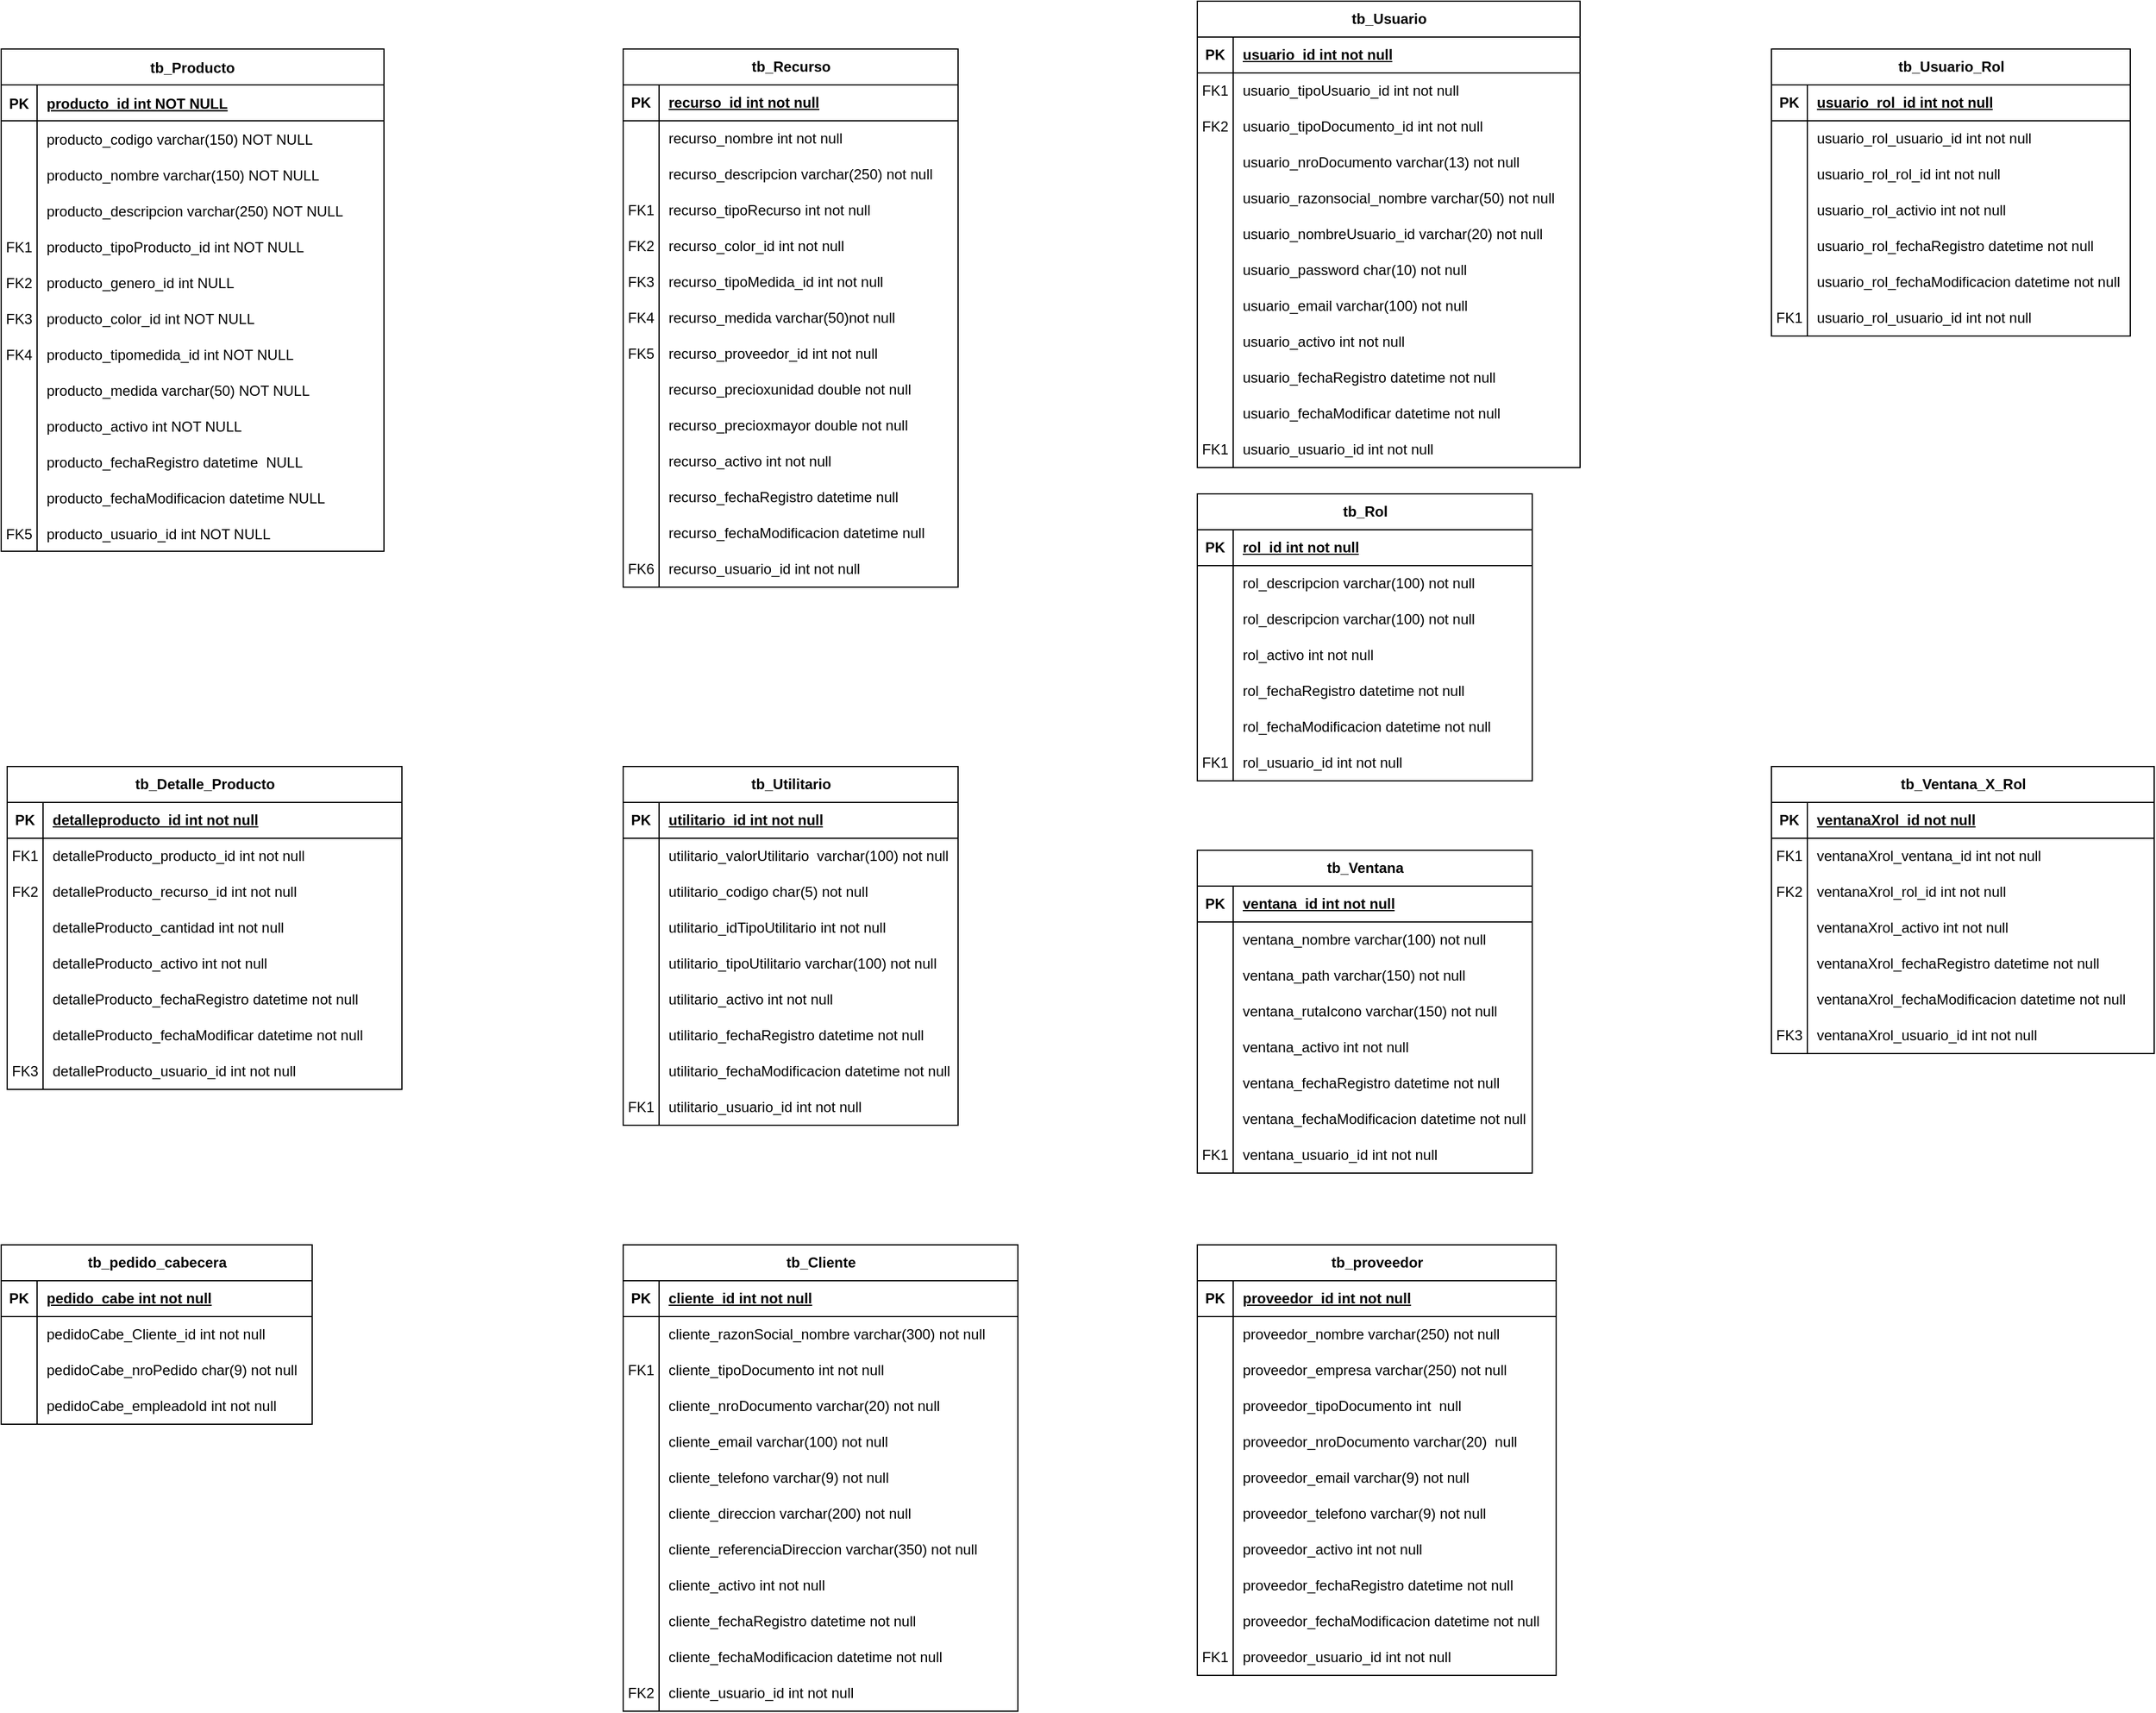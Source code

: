 <mxfile version="24.7.16">
  <diagram id="R2lEEEUBdFMjLlhIrx00" name="Page-1">
    <mxGraphModel dx="1050" dy="617" grid="1" gridSize="10" guides="1" tooltips="1" connect="1" arrows="1" fold="1" page="1" pageScale="1" pageWidth="3300" pageHeight="4681" math="0" shadow="0" extFonts="Permanent Marker^https://fonts.googleapis.com/css?family=Permanent+Marker">
      <root>
        <mxCell id="0" />
        <mxCell id="1" parent="0" />
        <mxCell id="QV4SY0e0Yv-xGBzslFk5-1" value="tb_Utilitario" style="shape=table;startSize=30;container=1;collapsible=1;childLayout=tableLayout;fixedRows=1;rowLines=0;fontStyle=1;align=center;resizeLast=1;html=1;" parent="1" vertex="1">
          <mxGeometry x="560" y="680" width="280" height="300" as="geometry" />
        </mxCell>
        <mxCell id="QV4SY0e0Yv-xGBzslFk5-2" value="" style="shape=tableRow;horizontal=0;startSize=0;swimlaneHead=0;swimlaneBody=0;fillColor=none;collapsible=0;dropTarget=0;points=[[0,0.5],[1,0.5]];portConstraint=eastwest;top=0;left=0;right=0;bottom=1;" parent="QV4SY0e0Yv-xGBzslFk5-1" vertex="1">
          <mxGeometry y="30" width="280" height="30" as="geometry" />
        </mxCell>
        <mxCell id="QV4SY0e0Yv-xGBzslFk5-3" value="PK" style="shape=partialRectangle;connectable=0;fillColor=none;top=0;left=0;bottom=0;right=0;fontStyle=1;overflow=hidden;whiteSpace=wrap;html=1;" parent="QV4SY0e0Yv-xGBzslFk5-2" vertex="1">
          <mxGeometry width="30" height="30" as="geometry">
            <mxRectangle width="30" height="30" as="alternateBounds" />
          </mxGeometry>
        </mxCell>
        <mxCell id="QV4SY0e0Yv-xGBzslFk5-4" value="utilitario_id int not null" style="shape=partialRectangle;connectable=0;fillColor=none;top=0;left=0;bottom=0;right=0;align=left;spacingLeft=6;fontStyle=5;overflow=hidden;whiteSpace=wrap;html=1;" parent="QV4SY0e0Yv-xGBzslFk5-2" vertex="1">
          <mxGeometry x="30" width="250" height="30" as="geometry">
            <mxRectangle width="250" height="30" as="alternateBounds" />
          </mxGeometry>
        </mxCell>
        <mxCell id="QV4SY0e0Yv-xGBzslFk5-5" value="" style="shape=tableRow;horizontal=0;startSize=0;swimlaneHead=0;swimlaneBody=0;fillColor=none;collapsible=0;dropTarget=0;points=[[0,0.5],[1,0.5]];portConstraint=eastwest;top=0;left=0;right=0;bottom=0;" parent="QV4SY0e0Yv-xGBzslFk5-1" vertex="1">
          <mxGeometry y="60" width="280" height="30" as="geometry" />
        </mxCell>
        <mxCell id="QV4SY0e0Yv-xGBzslFk5-6" value="" style="shape=partialRectangle;connectable=0;fillColor=none;top=0;left=0;bottom=0;right=0;editable=1;overflow=hidden;whiteSpace=wrap;html=1;" parent="QV4SY0e0Yv-xGBzslFk5-5" vertex="1">
          <mxGeometry width="30" height="30" as="geometry">
            <mxRectangle width="30" height="30" as="alternateBounds" />
          </mxGeometry>
        </mxCell>
        <mxCell id="QV4SY0e0Yv-xGBzslFk5-7" value="utilitario_valorUtilitario&amp;nbsp; varchar(100) not null" style="shape=partialRectangle;connectable=0;fillColor=none;top=0;left=0;bottom=0;right=0;align=left;spacingLeft=6;overflow=hidden;whiteSpace=wrap;html=1;" parent="QV4SY0e0Yv-xGBzslFk5-5" vertex="1">
          <mxGeometry x="30" width="250" height="30" as="geometry">
            <mxRectangle width="250" height="30" as="alternateBounds" />
          </mxGeometry>
        </mxCell>
        <mxCell id="QV4SY0e0Yv-xGBzslFk5-8" value="" style="shape=tableRow;horizontal=0;startSize=0;swimlaneHead=0;swimlaneBody=0;fillColor=none;collapsible=0;dropTarget=0;points=[[0,0.5],[1,0.5]];portConstraint=eastwest;top=0;left=0;right=0;bottom=0;" parent="QV4SY0e0Yv-xGBzslFk5-1" vertex="1">
          <mxGeometry y="90" width="280" height="30" as="geometry" />
        </mxCell>
        <mxCell id="QV4SY0e0Yv-xGBzslFk5-9" value="" style="shape=partialRectangle;connectable=0;fillColor=none;top=0;left=0;bottom=0;right=0;editable=1;overflow=hidden;whiteSpace=wrap;html=1;" parent="QV4SY0e0Yv-xGBzslFk5-8" vertex="1">
          <mxGeometry width="30" height="30" as="geometry">
            <mxRectangle width="30" height="30" as="alternateBounds" />
          </mxGeometry>
        </mxCell>
        <mxCell id="QV4SY0e0Yv-xGBzslFk5-10" value="utilitario_codigo char(5) not null" style="shape=partialRectangle;connectable=0;fillColor=none;top=0;left=0;bottom=0;right=0;align=left;spacingLeft=6;overflow=hidden;whiteSpace=wrap;html=1;" parent="QV4SY0e0Yv-xGBzslFk5-8" vertex="1">
          <mxGeometry x="30" width="250" height="30" as="geometry">
            <mxRectangle width="250" height="30" as="alternateBounds" />
          </mxGeometry>
        </mxCell>
        <mxCell id="QV4SY0e0Yv-xGBzslFk5-11" value="" style="shape=tableRow;horizontal=0;startSize=0;swimlaneHead=0;swimlaneBody=0;fillColor=none;collapsible=0;dropTarget=0;points=[[0,0.5],[1,0.5]];portConstraint=eastwest;top=0;left=0;right=0;bottom=0;" parent="QV4SY0e0Yv-xGBzslFk5-1" vertex="1">
          <mxGeometry y="120" width="280" height="30" as="geometry" />
        </mxCell>
        <mxCell id="QV4SY0e0Yv-xGBzslFk5-12" value="" style="shape=partialRectangle;connectable=0;fillColor=none;top=0;left=0;bottom=0;right=0;editable=1;overflow=hidden;whiteSpace=wrap;html=1;" parent="QV4SY0e0Yv-xGBzslFk5-11" vertex="1">
          <mxGeometry width="30" height="30" as="geometry">
            <mxRectangle width="30" height="30" as="alternateBounds" />
          </mxGeometry>
        </mxCell>
        <mxCell id="QV4SY0e0Yv-xGBzslFk5-13" value="utilitario_idTipoUtilitario int not null" style="shape=partialRectangle;connectable=0;fillColor=none;top=0;left=0;bottom=0;right=0;align=left;spacingLeft=6;overflow=hidden;whiteSpace=wrap;html=1;" parent="QV4SY0e0Yv-xGBzslFk5-11" vertex="1">
          <mxGeometry x="30" width="250" height="30" as="geometry">
            <mxRectangle width="250" height="30" as="alternateBounds" />
          </mxGeometry>
        </mxCell>
        <mxCell id="QV4SY0e0Yv-xGBzslFk5-14" value="" style="shape=tableRow;horizontal=0;startSize=0;swimlaneHead=0;swimlaneBody=0;fillColor=none;collapsible=0;dropTarget=0;points=[[0,0.5],[1,0.5]];portConstraint=eastwest;top=0;left=0;right=0;bottom=0;" parent="QV4SY0e0Yv-xGBzslFk5-1" vertex="1">
          <mxGeometry y="150" width="280" height="30" as="geometry" />
        </mxCell>
        <mxCell id="QV4SY0e0Yv-xGBzslFk5-15" value="" style="shape=partialRectangle;connectable=0;fillColor=none;top=0;left=0;bottom=0;right=0;editable=1;overflow=hidden;whiteSpace=wrap;html=1;" parent="QV4SY0e0Yv-xGBzslFk5-14" vertex="1">
          <mxGeometry width="30" height="30" as="geometry">
            <mxRectangle width="30" height="30" as="alternateBounds" />
          </mxGeometry>
        </mxCell>
        <mxCell id="QV4SY0e0Yv-xGBzslFk5-16" value="utilitario_tipoUtilitario varchar(100) not null" style="shape=partialRectangle;connectable=0;fillColor=none;top=0;left=0;bottom=0;right=0;align=left;spacingLeft=6;overflow=hidden;whiteSpace=wrap;html=1;" parent="QV4SY0e0Yv-xGBzslFk5-14" vertex="1">
          <mxGeometry x="30" width="250" height="30" as="geometry">
            <mxRectangle width="250" height="30" as="alternateBounds" />
          </mxGeometry>
        </mxCell>
        <mxCell id="QV4SY0e0Yv-xGBzslFk5-17" value="" style="shape=tableRow;horizontal=0;startSize=0;swimlaneHead=0;swimlaneBody=0;fillColor=none;collapsible=0;dropTarget=0;points=[[0,0.5],[1,0.5]];portConstraint=eastwest;top=0;left=0;right=0;bottom=0;" parent="QV4SY0e0Yv-xGBzslFk5-1" vertex="1">
          <mxGeometry y="180" width="280" height="30" as="geometry" />
        </mxCell>
        <mxCell id="QV4SY0e0Yv-xGBzslFk5-18" value="" style="shape=partialRectangle;connectable=0;fillColor=none;top=0;left=0;bottom=0;right=0;editable=1;overflow=hidden;whiteSpace=wrap;html=1;" parent="QV4SY0e0Yv-xGBzslFk5-17" vertex="1">
          <mxGeometry width="30" height="30" as="geometry">
            <mxRectangle width="30" height="30" as="alternateBounds" />
          </mxGeometry>
        </mxCell>
        <mxCell id="QV4SY0e0Yv-xGBzslFk5-19" value="utilitario_activo int not null" style="shape=partialRectangle;connectable=0;fillColor=none;top=0;left=0;bottom=0;right=0;align=left;spacingLeft=6;overflow=hidden;whiteSpace=wrap;html=1;" parent="QV4SY0e0Yv-xGBzslFk5-17" vertex="1">
          <mxGeometry x="30" width="250" height="30" as="geometry">
            <mxRectangle width="250" height="30" as="alternateBounds" />
          </mxGeometry>
        </mxCell>
        <mxCell id="QV4SY0e0Yv-xGBzslFk5-20" value="" style="shape=tableRow;horizontal=0;startSize=0;swimlaneHead=0;swimlaneBody=0;fillColor=none;collapsible=0;dropTarget=0;points=[[0,0.5],[1,0.5]];portConstraint=eastwest;top=0;left=0;right=0;bottom=0;" parent="QV4SY0e0Yv-xGBzslFk5-1" vertex="1">
          <mxGeometry y="210" width="280" height="30" as="geometry" />
        </mxCell>
        <mxCell id="QV4SY0e0Yv-xGBzslFk5-21" value="" style="shape=partialRectangle;connectable=0;fillColor=none;top=0;left=0;bottom=0;right=0;editable=1;overflow=hidden;whiteSpace=wrap;html=1;" parent="QV4SY0e0Yv-xGBzslFk5-20" vertex="1">
          <mxGeometry width="30" height="30" as="geometry">
            <mxRectangle width="30" height="30" as="alternateBounds" />
          </mxGeometry>
        </mxCell>
        <mxCell id="QV4SY0e0Yv-xGBzslFk5-22" value="utilitario_fechaRegistro datetime not null" style="shape=partialRectangle;connectable=0;fillColor=none;top=0;left=0;bottom=0;right=0;align=left;spacingLeft=6;overflow=hidden;whiteSpace=wrap;html=1;" parent="QV4SY0e0Yv-xGBzslFk5-20" vertex="1">
          <mxGeometry x="30" width="250" height="30" as="geometry">
            <mxRectangle width="250" height="30" as="alternateBounds" />
          </mxGeometry>
        </mxCell>
        <mxCell id="QV4SY0e0Yv-xGBzslFk5-23" value="" style="shape=tableRow;horizontal=0;startSize=0;swimlaneHead=0;swimlaneBody=0;fillColor=none;collapsible=0;dropTarget=0;points=[[0,0.5],[1,0.5]];portConstraint=eastwest;top=0;left=0;right=0;bottom=0;" parent="QV4SY0e0Yv-xGBzslFk5-1" vertex="1">
          <mxGeometry y="240" width="280" height="30" as="geometry" />
        </mxCell>
        <mxCell id="QV4SY0e0Yv-xGBzslFk5-24" value="" style="shape=partialRectangle;connectable=0;fillColor=none;top=0;left=0;bottom=0;right=0;editable=1;overflow=hidden;whiteSpace=wrap;html=1;" parent="QV4SY0e0Yv-xGBzslFk5-23" vertex="1">
          <mxGeometry width="30" height="30" as="geometry">
            <mxRectangle width="30" height="30" as="alternateBounds" />
          </mxGeometry>
        </mxCell>
        <mxCell id="QV4SY0e0Yv-xGBzslFk5-25" value="utilitario_fechaModificacion datetime not null" style="shape=partialRectangle;connectable=0;fillColor=none;top=0;left=0;bottom=0;right=0;align=left;spacingLeft=6;overflow=hidden;whiteSpace=wrap;html=1;" parent="QV4SY0e0Yv-xGBzslFk5-23" vertex="1">
          <mxGeometry x="30" width="250" height="30" as="geometry">
            <mxRectangle width="250" height="30" as="alternateBounds" />
          </mxGeometry>
        </mxCell>
        <mxCell id="QV4SY0e0Yv-xGBzslFk5-26" value="" style="shape=tableRow;horizontal=0;startSize=0;swimlaneHead=0;swimlaneBody=0;fillColor=none;collapsible=0;dropTarget=0;points=[[0,0.5],[1,0.5]];portConstraint=eastwest;top=0;left=0;right=0;bottom=0;" parent="QV4SY0e0Yv-xGBzslFk5-1" vertex="1">
          <mxGeometry y="270" width="280" height="30" as="geometry" />
        </mxCell>
        <mxCell id="QV4SY0e0Yv-xGBzslFk5-27" value="FK1" style="shape=partialRectangle;connectable=0;fillColor=none;top=0;left=0;bottom=0;right=0;editable=1;overflow=hidden;whiteSpace=wrap;html=1;" parent="QV4SY0e0Yv-xGBzslFk5-26" vertex="1">
          <mxGeometry width="30" height="30" as="geometry">
            <mxRectangle width="30" height="30" as="alternateBounds" />
          </mxGeometry>
        </mxCell>
        <mxCell id="QV4SY0e0Yv-xGBzslFk5-28" value="utilitario_usuario_id&amp;nbsp;int not null" style="shape=partialRectangle;connectable=0;fillColor=none;top=0;left=0;bottom=0;right=0;align=left;spacingLeft=6;overflow=hidden;whiteSpace=wrap;html=1;" parent="QV4SY0e0Yv-xGBzslFk5-26" vertex="1">
          <mxGeometry x="30" width="250" height="30" as="geometry">
            <mxRectangle width="250" height="30" as="alternateBounds" />
          </mxGeometry>
        </mxCell>
        <mxCell id="QV4SY0e0Yv-xGBzslFk5-29" value="tb_Producto" style="shape=table;startSize=30;container=1;collapsible=1;childLayout=tableLayout;fixedRows=1;rowLines=0;fontStyle=1;align=center;resizeLast=1;" parent="1" vertex="1">
          <mxGeometry x="40" y="80" width="320" height="420" as="geometry">
            <mxRectangle x="50" y="70" width="90" height="30" as="alternateBounds" />
          </mxGeometry>
        </mxCell>
        <mxCell id="QV4SY0e0Yv-xGBzslFk5-30" value="" style="shape=partialRectangle;collapsible=0;dropTarget=0;pointerEvents=0;fillColor=none;points=[[0,0.5],[1,0.5]];portConstraint=eastwest;top=0;left=0;right=0;bottom=1;" parent="QV4SY0e0Yv-xGBzslFk5-29" vertex="1">
          <mxGeometry y="30" width="320" height="30" as="geometry" />
        </mxCell>
        <mxCell id="QV4SY0e0Yv-xGBzslFk5-31" value="PK" style="shape=partialRectangle;overflow=hidden;connectable=0;fillColor=none;top=0;left=0;bottom=0;right=0;fontStyle=1;" parent="QV4SY0e0Yv-xGBzslFk5-30" vertex="1">
          <mxGeometry width="30" height="30" as="geometry">
            <mxRectangle width="30" height="30" as="alternateBounds" />
          </mxGeometry>
        </mxCell>
        <mxCell id="QV4SY0e0Yv-xGBzslFk5-32" value="producto_id int NOT NULL " style="shape=partialRectangle;overflow=hidden;connectable=0;fillColor=none;top=0;left=0;bottom=0;right=0;align=left;spacingLeft=6;fontStyle=5;" parent="QV4SY0e0Yv-xGBzslFk5-30" vertex="1">
          <mxGeometry x="30" width="290" height="30" as="geometry">
            <mxRectangle width="290" height="30" as="alternateBounds" />
          </mxGeometry>
        </mxCell>
        <mxCell id="QV4SY0e0Yv-xGBzslFk5-33" value="" style="shape=partialRectangle;collapsible=0;dropTarget=0;pointerEvents=0;fillColor=none;points=[[0,0.5],[1,0.5]];portConstraint=eastwest;top=0;left=0;right=0;bottom=0;strokeColor=default;" parent="QV4SY0e0Yv-xGBzslFk5-29" vertex="1">
          <mxGeometry y="60" width="320" height="30" as="geometry" />
        </mxCell>
        <mxCell id="QV4SY0e0Yv-xGBzslFk5-34" value="" style="shape=partialRectangle;overflow=hidden;connectable=0;fillColor=none;top=0;left=0;bottom=0;right=0;" parent="QV4SY0e0Yv-xGBzslFk5-33" vertex="1">
          <mxGeometry width="30" height="30" as="geometry">
            <mxRectangle width="30" height="30" as="alternateBounds" />
          </mxGeometry>
        </mxCell>
        <mxCell id="QV4SY0e0Yv-xGBzslFk5-35" value="producto_codigo varchar(150) NOT NULL" style="shape=partialRectangle;overflow=hidden;connectable=0;fillColor=none;top=0;left=0;bottom=0;right=0;align=left;spacingLeft=6;" parent="QV4SY0e0Yv-xGBzslFk5-33" vertex="1">
          <mxGeometry x="30" width="290" height="30" as="geometry">
            <mxRectangle width="290" height="30" as="alternateBounds" />
          </mxGeometry>
        </mxCell>
        <mxCell id="QV4SY0e0Yv-xGBzslFk5-36" value="" style="shape=partialRectangle;collapsible=0;dropTarget=0;pointerEvents=0;fillColor=none;points=[[0,0.5],[1,0.5]];portConstraint=eastwest;top=0;left=0;right=0;bottom=0;strokeColor=default;" parent="QV4SY0e0Yv-xGBzslFk5-29" vertex="1">
          <mxGeometry y="90" width="320" height="30" as="geometry" />
        </mxCell>
        <mxCell id="QV4SY0e0Yv-xGBzslFk5-37" value="" style="shape=partialRectangle;overflow=hidden;connectable=0;fillColor=none;top=0;left=0;bottom=0;right=0;" parent="QV4SY0e0Yv-xGBzslFk5-36" vertex="1">
          <mxGeometry width="30" height="30" as="geometry">
            <mxRectangle width="30" height="30" as="alternateBounds" />
          </mxGeometry>
        </mxCell>
        <mxCell id="QV4SY0e0Yv-xGBzslFk5-38" value="producto_nombre varchar(150) NOT NULL" style="shape=partialRectangle;overflow=hidden;connectable=0;fillColor=none;top=0;left=0;bottom=0;right=0;align=left;spacingLeft=6;" parent="QV4SY0e0Yv-xGBzslFk5-36" vertex="1">
          <mxGeometry x="30" width="290" height="30" as="geometry">
            <mxRectangle width="290" height="30" as="alternateBounds" />
          </mxGeometry>
        </mxCell>
        <mxCell id="QV4SY0e0Yv-xGBzslFk5-39" value="" style="shape=partialRectangle;collapsible=0;dropTarget=0;pointerEvents=0;fillColor=none;points=[[0,0.5],[1,0.5]];portConstraint=eastwest;top=0;left=0;right=0;bottom=0;strokeColor=default;" parent="QV4SY0e0Yv-xGBzslFk5-29" vertex="1">
          <mxGeometry y="120" width="320" height="30" as="geometry" />
        </mxCell>
        <mxCell id="QV4SY0e0Yv-xGBzslFk5-40" value="" style="shape=partialRectangle;overflow=hidden;connectable=0;fillColor=none;top=0;left=0;bottom=0;right=0;" parent="QV4SY0e0Yv-xGBzslFk5-39" vertex="1">
          <mxGeometry width="30" height="30" as="geometry">
            <mxRectangle width="30" height="30" as="alternateBounds" />
          </mxGeometry>
        </mxCell>
        <mxCell id="QV4SY0e0Yv-xGBzslFk5-41" value="producto_descripcion varchar(250) NOT NULL" style="shape=partialRectangle;overflow=hidden;connectable=0;fillColor=none;top=0;left=0;bottom=0;right=0;align=left;spacingLeft=6;" parent="QV4SY0e0Yv-xGBzslFk5-39" vertex="1">
          <mxGeometry x="30" width="290" height="30" as="geometry">
            <mxRectangle width="290" height="30" as="alternateBounds" />
          </mxGeometry>
        </mxCell>
        <mxCell id="QV4SY0e0Yv-xGBzslFk5-42" value="" style="shape=partialRectangle;collapsible=0;dropTarget=0;pointerEvents=0;fillColor=none;points=[[0,0.5],[1,0.5]];portConstraint=eastwest;top=0;left=0;right=0;bottom=0;strokeColor=default;" parent="QV4SY0e0Yv-xGBzslFk5-29" vertex="1">
          <mxGeometry y="150" width="320" height="30" as="geometry" />
        </mxCell>
        <mxCell id="QV4SY0e0Yv-xGBzslFk5-43" value="FK1" style="shape=partialRectangle;overflow=hidden;connectable=0;fillColor=none;top=0;left=0;bottom=0;right=0;" parent="QV4SY0e0Yv-xGBzslFk5-42" vertex="1">
          <mxGeometry width="30" height="30" as="geometry">
            <mxRectangle width="30" height="30" as="alternateBounds" />
          </mxGeometry>
        </mxCell>
        <mxCell id="QV4SY0e0Yv-xGBzslFk5-44" value="producto_tipoProducto_id int NOT NULL" style="shape=partialRectangle;overflow=hidden;connectable=0;fillColor=none;top=0;left=0;bottom=0;right=0;align=left;spacingLeft=6;" parent="QV4SY0e0Yv-xGBzslFk5-42" vertex="1">
          <mxGeometry x="30" width="290" height="30" as="geometry">
            <mxRectangle width="290" height="30" as="alternateBounds" />
          </mxGeometry>
        </mxCell>
        <mxCell id="QV4SY0e0Yv-xGBzslFk5-45" value="" style="shape=partialRectangle;collapsible=0;dropTarget=0;pointerEvents=0;fillColor=none;points=[[0,0.5],[1,0.5]];portConstraint=eastwest;top=0;left=0;right=0;bottom=0;strokeColor=default;" parent="QV4SY0e0Yv-xGBzslFk5-29" vertex="1">
          <mxGeometry y="180" width="320" height="30" as="geometry" />
        </mxCell>
        <mxCell id="QV4SY0e0Yv-xGBzslFk5-46" value="FK2" style="shape=partialRectangle;overflow=hidden;connectable=0;fillColor=none;top=0;left=0;bottom=0;right=0;" parent="QV4SY0e0Yv-xGBzslFk5-45" vertex="1">
          <mxGeometry width="30" height="30" as="geometry">
            <mxRectangle width="30" height="30" as="alternateBounds" />
          </mxGeometry>
        </mxCell>
        <mxCell id="QV4SY0e0Yv-xGBzslFk5-47" value="producto_genero_id int NULL" style="shape=partialRectangle;overflow=hidden;connectable=0;fillColor=none;top=0;left=0;bottom=0;right=0;align=left;spacingLeft=6;" parent="QV4SY0e0Yv-xGBzslFk5-45" vertex="1">
          <mxGeometry x="30" width="290" height="30" as="geometry">
            <mxRectangle width="290" height="30" as="alternateBounds" />
          </mxGeometry>
        </mxCell>
        <mxCell id="QV4SY0e0Yv-xGBzslFk5-48" value="" style="shape=partialRectangle;collapsible=0;dropTarget=0;pointerEvents=0;fillColor=none;points=[[0,0.5],[1,0.5]];portConstraint=eastwest;top=0;left=0;right=0;bottom=0;strokeColor=default;" parent="QV4SY0e0Yv-xGBzslFk5-29" vertex="1">
          <mxGeometry y="210" width="320" height="30" as="geometry" />
        </mxCell>
        <mxCell id="QV4SY0e0Yv-xGBzslFk5-49" value="FK3" style="shape=partialRectangle;overflow=hidden;connectable=0;fillColor=none;top=0;left=0;bottom=0;right=0;" parent="QV4SY0e0Yv-xGBzslFk5-48" vertex="1">
          <mxGeometry width="30" height="30" as="geometry">
            <mxRectangle width="30" height="30" as="alternateBounds" />
          </mxGeometry>
        </mxCell>
        <mxCell id="QV4SY0e0Yv-xGBzslFk5-50" value="producto_color_id int NOT NULL" style="shape=partialRectangle;overflow=hidden;connectable=0;fillColor=none;top=0;left=0;bottom=0;right=0;align=left;spacingLeft=6;" parent="QV4SY0e0Yv-xGBzslFk5-48" vertex="1">
          <mxGeometry x="30" width="290" height="30" as="geometry">
            <mxRectangle width="290" height="30" as="alternateBounds" />
          </mxGeometry>
        </mxCell>
        <mxCell id="QV4SY0e0Yv-xGBzslFk5-51" value="" style="shape=partialRectangle;collapsible=0;dropTarget=0;pointerEvents=0;fillColor=none;points=[[0,0.5],[1,0.5]];portConstraint=eastwest;top=0;left=0;right=0;bottom=0;strokeColor=default;" parent="QV4SY0e0Yv-xGBzslFk5-29" vertex="1">
          <mxGeometry y="240" width="320" height="30" as="geometry" />
        </mxCell>
        <mxCell id="QV4SY0e0Yv-xGBzslFk5-52" value="FK4" style="shape=partialRectangle;overflow=hidden;connectable=0;fillColor=none;top=0;left=0;bottom=0;right=0;" parent="QV4SY0e0Yv-xGBzslFk5-51" vertex="1">
          <mxGeometry width="30" height="30" as="geometry">
            <mxRectangle width="30" height="30" as="alternateBounds" />
          </mxGeometry>
        </mxCell>
        <mxCell id="QV4SY0e0Yv-xGBzslFk5-53" value="producto_tipomedida_id int NOT NULL" style="shape=partialRectangle;overflow=hidden;connectable=0;fillColor=none;top=0;left=0;bottom=0;right=0;align=left;spacingLeft=6;" parent="QV4SY0e0Yv-xGBzslFk5-51" vertex="1">
          <mxGeometry x="30" width="290" height="30" as="geometry">
            <mxRectangle width="290" height="30" as="alternateBounds" />
          </mxGeometry>
        </mxCell>
        <mxCell id="QV4SY0e0Yv-xGBzslFk5-54" value="" style="shape=partialRectangle;collapsible=0;dropTarget=0;pointerEvents=0;fillColor=none;points=[[0,0.5],[1,0.5]];portConstraint=eastwest;top=0;left=0;right=0;bottom=0;strokeColor=default;" parent="QV4SY0e0Yv-xGBzslFk5-29" vertex="1">
          <mxGeometry y="270" width="320" height="30" as="geometry" />
        </mxCell>
        <mxCell id="QV4SY0e0Yv-xGBzslFk5-55" value="" style="shape=partialRectangle;overflow=hidden;connectable=0;fillColor=none;top=0;left=0;bottom=0;right=0;" parent="QV4SY0e0Yv-xGBzslFk5-54" vertex="1">
          <mxGeometry width="30" height="30" as="geometry">
            <mxRectangle width="30" height="30" as="alternateBounds" />
          </mxGeometry>
        </mxCell>
        <mxCell id="QV4SY0e0Yv-xGBzslFk5-56" value="producto_medida varchar(50) NOT NULL" style="shape=partialRectangle;overflow=hidden;connectable=0;fillColor=none;top=0;left=0;bottom=0;right=0;align=left;spacingLeft=6;" parent="QV4SY0e0Yv-xGBzslFk5-54" vertex="1">
          <mxGeometry x="30" width="290" height="30" as="geometry">
            <mxRectangle width="290" height="30" as="alternateBounds" />
          </mxGeometry>
        </mxCell>
        <mxCell id="QV4SY0e0Yv-xGBzslFk5-57" value="" style="shape=partialRectangle;collapsible=0;dropTarget=0;pointerEvents=0;fillColor=none;points=[[0,0.5],[1,0.5]];portConstraint=eastwest;top=0;left=0;right=0;bottom=0;strokeColor=default;" parent="QV4SY0e0Yv-xGBzslFk5-29" vertex="1">
          <mxGeometry y="300" width="320" height="30" as="geometry" />
        </mxCell>
        <mxCell id="QV4SY0e0Yv-xGBzslFk5-58" value="" style="shape=partialRectangle;overflow=hidden;connectable=0;fillColor=none;top=0;left=0;bottom=0;right=0;" parent="QV4SY0e0Yv-xGBzslFk5-57" vertex="1">
          <mxGeometry width="30" height="30" as="geometry">
            <mxRectangle width="30" height="30" as="alternateBounds" />
          </mxGeometry>
        </mxCell>
        <mxCell id="QV4SY0e0Yv-xGBzslFk5-59" value="producto_activo int NOT NULL" style="shape=partialRectangle;overflow=hidden;connectable=0;fillColor=none;top=0;left=0;bottom=0;right=0;align=left;spacingLeft=6;" parent="QV4SY0e0Yv-xGBzslFk5-57" vertex="1">
          <mxGeometry x="30" width="290" height="30" as="geometry">
            <mxRectangle width="290" height="30" as="alternateBounds" />
          </mxGeometry>
        </mxCell>
        <mxCell id="QV4SY0e0Yv-xGBzslFk5-60" value="" style="shape=partialRectangle;collapsible=0;dropTarget=0;pointerEvents=0;fillColor=none;points=[[0,0.5],[1,0.5]];portConstraint=eastwest;top=0;left=0;right=0;bottom=0;strokeColor=default;" parent="QV4SY0e0Yv-xGBzslFk5-29" vertex="1">
          <mxGeometry y="330" width="320" height="30" as="geometry" />
        </mxCell>
        <mxCell id="QV4SY0e0Yv-xGBzslFk5-61" value="" style="shape=partialRectangle;overflow=hidden;connectable=0;fillColor=none;top=0;left=0;bottom=0;right=0;" parent="QV4SY0e0Yv-xGBzslFk5-60" vertex="1">
          <mxGeometry width="30" height="30" as="geometry">
            <mxRectangle width="30" height="30" as="alternateBounds" />
          </mxGeometry>
        </mxCell>
        <mxCell id="QV4SY0e0Yv-xGBzslFk5-62" value="producto_fechaRegistro datetime  NULL" style="shape=partialRectangle;overflow=hidden;connectable=0;fillColor=none;top=0;left=0;bottom=0;right=0;align=left;spacingLeft=6;" parent="QV4SY0e0Yv-xGBzslFk5-60" vertex="1">
          <mxGeometry x="30" width="290" height="30" as="geometry">
            <mxRectangle width="290" height="30" as="alternateBounds" />
          </mxGeometry>
        </mxCell>
        <mxCell id="QV4SY0e0Yv-xGBzslFk5-63" value="" style="shape=partialRectangle;collapsible=0;dropTarget=0;pointerEvents=0;fillColor=none;points=[[0,0.5],[1,0.5]];portConstraint=eastwest;top=0;left=0;right=0;bottom=0;strokeColor=default;" parent="QV4SY0e0Yv-xGBzslFk5-29" vertex="1">
          <mxGeometry y="360" width="320" height="30" as="geometry" />
        </mxCell>
        <mxCell id="QV4SY0e0Yv-xGBzslFk5-64" value="" style="shape=partialRectangle;overflow=hidden;connectable=0;fillColor=none;top=0;left=0;bottom=0;right=0;" parent="QV4SY0e0Yv-xGBzslFk5-63" vertex="1">
          <mxGeometry width="30" height="30" as="geometry">
            <mxRectangle width="30" height="30" as="alternateBounds" />
          </mxGeometry>
        </mxCell>
        <mxCell id="QV4SY0e0Yv-xGBzslFk5-65" value="producto_fechaModificacion datetime NULL" style="shape=partialRectangle;overflow=hidden;connectable=0;fillColor=none;top=0;left=0;bottom=0;right=0;align=left;spacingLeft=6;" parent="QV4SY0e0Yv-xGBzslFk5-63" vertex="1">
          <mxGeometry x="30" width="290" height="30" as="geometry">
            <mxRectangle width="290" height="30" as="alternateBounds" />
          </mxGeometry>
        </mxCell>
        <mxCell id="QV4SY0e0Yv-xGBzslFk5-66" value="" style="shape=partialRectangle;collapsible=0;dropTarget=0;pointerEvents=0;fillColor=none;points=[[0,0.5],[1,0.5]];portConstraint=eastwest;top=0;left=0;right=0;bottom=0;strokeColor=default;" parent="QV4SY0e0Yv-xGBzslFk5-29" vertex="1">
          <mxGeometry y="390" width="320" height="30" as="geometry" />
        </mxCell>
        <mxCell id="QV4SY0e0Yv-xGBzslFk5-67" value="FK5" style="shape=partialRectangle;overflow=hidden;connectable=0;fillColor=none;top=0;left=0;bottom=0;right=0;" parent="QV4SY0e0Yv-xGBzslFk5-66" vertex="1">
          <mxGeometry width="30" height="30" as="geometry">
            <mxRectangle width="30" height="30" as="alternateBounds" />
          </mxGeometry>
        </mxCell>
        <mxCell id="QV4SY0e0Yv-xGBzslFk5-68" value="producto_usuario_id int NOT NULL" style="shape=partialRectangle;overflow=hidden;connectable=0;fillColor=none;top=0;left=0;bottom=0;right=0;align=left;spacingLeft=6;" parent="QV4SY0e0Yv-xGBzslFk5-66" vertex="1">
          <mxGeometry x="30" width="290" height="30" as="geometry">
            <mxRectangle width="290" height="30" as="alternateBounds" />
          </mxGeometry>
        </mxCell>
        <mxCell id="QV4SY0e0Yv-xGBzslFk5-69" value="tb_Detalle_Producto" style="shape=table;startSize=30;container=1;collapsible=1;childLayout=tableLayout;fixedRows=1;rowLines=0;fontStyle=1;align=center;resizeLast=1;html=1;" parent="1" vertex="1">
          <mxGeometry x="45" y="680" width="330" height="270" as="geometry" />
        </mxCell>
        <mxCell id="QV4SY0e0Yv-xGBzslFk5-70" value="" style="shape=tableRow;horizontal=0;startSize=0;swimlaneHead=0;swimlaneBody=0;fillColor=none;collapsible=0;dropTarget=0;points=[[0,0.5],[1,0.5]];portConstraint=eastwest;top=0;left=0;right=0;bottom=1;" parent="QV4SY0e0Yv-xGBzslFk5-69" vertex="1">
          <mxGeometry y="30" width="330" height="30" as="geometry" />
        </mxCell>
        <mxCell id="QV4SY0e0Yv-xGBzslFk5-71" value="PK" style="shape=partialRectangle;connectable=0;fillColor=none;top=0;left=0;bottom=0;right=0;fontStyle=1;overflow=hidden;whiteSpace=wrap;html=1;" parent="QV4SY0e0Yv-xGBzslFk5-70" vertex="1">
          <mxGeometry width="30" height="30" as="geometry">
            <mxRectangle width="30" height="30" as="alternateBounds" />
          </mxGeometry>
        </mxCell>
        <mxCell id="QV4SY0e0Yv-xGBzslFk5-72" value="detalleproducto_id int not null" style="shape=partialRectangle;connectable=0;fillColor=none;top=0;left=0;bottom=0;right=0;align=left;spacingLeft=6;fontStyle=5;overflow=hidden;whiteSpace=wrap;html=1;" parent="QV4SY0e0Yv-xGBzslFk5-70" vertex="1">
          <mxGeometry x="30" width="300" height="30" as="geometry">
            <mxRectangle width="300" height="30" as="alternateBounds" />
          </mxGeometry>
        </mxCell>
        <mxCell id="QV4SY0e0Yv-xGBzslFk5-73" value="" style="shape=tableRow;horizontal=0;startSize=0;swimlaneHead=0;swimlaneBody=0;fillColor=none;collapsible=0;dropTarget=0;points=[[0,0.5],[1,0.5]];portConstraint=eastwest;top=0;left=0;right=0;bottom=0;" parent="QV4SY0e0Yv-xGBzslFk5-69" vertex="1">
          <mxGeometry y="60" width="330" height="30" as="geometry" />
        </mxCell>
        <mxCell id="QV4SY0e0Yv-xGBzslFk5-74" value="FK1" style="shape=partialRectangle;connectable=0;fillColor=none;top=0;left=0;bottom=0;right=0;editable=1;overflow=hidden;whiteSpace=wrap;html=1;" parent="QV4SY0e0Yv-xGBzslFk5-73" vertex="1">
          <mxGeometry width="30" height="30" as="geometry">
            <mxRectangle width="30" height="30" as="alternateBounds" />
          </mxGeometry>
        </mxCell>
        <mxCell id="QV4SY0e0Yv-xGBzslFk5-75" value="detalleProducto_producto_id int not null" style="shape=partialRectangle;connectable=0;fillColor=none;top=0;left=0;bottom=0;right=0;align=left;spacingLeft=6;overflow=hidden;whiteSpace=wrap;html=1;" parent="QV4SY0e0Yv-xGBzslFk5-73" vertex="1">
          <mxGeometry x="30" width="300" height="30" as="geometry">
            <mxRectangle width="300" height="30" as="alternateBounds" />
          </mxGeometry>
        </mxCell>
        <mxCell id="QV4SY0e0Yv-xGBzslFk5-76" value="" style="shape=tableRow;horizontal=0;startSize=0;swimlaneHead=0;swimlaneBody=0;fillColor=none;collapsible=0;dropTarget=0;points=[[0,0.5],[1,0.5]];portConstraint=eastwest;top=0;left=0;right=0;bottom=0;" parent="QV4SY0e0Yv-xGBzslFk5-69" vertex="1">
          <mxGeometry y="90" width="330" height="30" as="geometry" />
        </mxCell>
        <mxCell id="QV4SY0e0Yv-xGBzslFk5-77" value="FK2" style="shape=partialRectangle;connectable=0;fillColor=none;top=0;left=0;bottom=0;right=0;editable=1;overflow=hidden;whiteSpace=wrap;html=1;" parent="QV4SY0e0Yv-xGBzslFk5-76" vertex="1">
          <mxGeometry width="30" height="30" as="geometry">
            <mxRectangle width="30" height="30" as="alternateBounds" />
          </mxGeometry>
        </mxCell>
        <mxCell id="QV4SY0e0Yv-xGBzslFk5-78" value="detalleProducto_recurso_id int not null" style="shape=partialRectangle;connectable=0;fillColor=none;top=0;left=0;bottom=0;right=0;align=left;spacingLeft=6;overflow=hidden;whiteSpace=wrap;html=1;" parent="QV4SY0e0Yv-xGBzslFk5-76" vertex="1">
          <mxGeometry x="30" width="300" height="30" as="geometry">
            <mxRectangle width="300" height="30" as="alternateBounds" />
          </mxGeometry>
        </mxCell>
        <mxCell id="QV4SY0e0Yv-xGBzslFk5-79" value="" style="shape=tableRow;horizontal=0;startSize=0;swimlaneHead=0;swimlaneBody=0;fillColor=none;collapsible=0;dropTarget=0;points=[[0,0.5],[1,0.5]];portConstraint=eastwest;top=0;left=0;right=0;bottom=0;" parent="QV4SY0e0Yv-xGBzslFk5-69" vertex="1">
          <mxGeometry y="120" width="330" height="30" as="geometry" />
        </mxCell>
        <mxCell id="QV4SY0e0Yv-xGBzslFk5-80" value="" style="shape=partialRectangle;connectable=0;fillColor=none;top=0;left=0;bottom=0;right=0;editable=1;overflow=hidden;whiteSpace=wrap;html=1;" parent="QV4SY0e0Yv-xGBzslFk5-79" vertex="1">
          <mxGeometry width="30" height="30" as="geometry">
            <mxRectangle width="30" height="30" as="alternateBounds" />
          </mxGeometry>
        </mxCell>
        <mxCell id="QV4SY0e0Yv-xGBzslFk5-81" value="detalleProducto_cantidad int not null" style="shape=partialRectangle;connectable=0;fillColor=none;top=0;left=0;bottom=0;right=0;align=left;spacingLeft=6;overflow=hidden;whiteSpace=wrap;html=1;" parent="QV4SY0e0Yv-xGBzslFk5-79" vertex="1">
          <mxGeometry x="30" width="300" height="30" as="geometry">
            <mxRectangle width="300" height="30" as="alternateBounds" />
          </mxGeometry>
        </mxCell>
        <mxCell id="QV4SY0e0Yv-xGBzslFk5-82" value="" style="shape=tableRow;horizontal=0;startSize=0;swimlaneHead=0;swimlaneBody=0;fillColor=none;collapsible=0;dropTarget=0;points=[[0,0.5],[1,0.5]];portConstraint=eastwest;top=0;left=0;right=0;bottom=0;" parent="QV4SY0e0Yv-xGBzslFk5-69" vertex="1">
          <mxGeometry y="150" width="330" height="30" as="geometry" />
        </mxCell>
        <mxCell id="QV4SY0e0Yv-xGBzslFk5-83" value="" style="shape=partialRectangle;connectable=0;fillColor=none;top=0;left=0;bottom=0;right=0;editable=1;overflow=hidden;whiteSpace=wrap;html=1;" parent="QV4SY0e0Yv-xGBzslFk5-82" vertex="1">
          <mxGeometry width="30" height="30" as="geometry">
            <mxRectangle width="30" height="30" as="alternateBounds" />
          </mxGeometry>
        </mxCell>
        <mxCell id="QV4SY0e0Yv-xGBzslFk5-84" value="detalleProducto_activo int not null" style="shape=partialRectangle;connectable=0;fillColor=none;top=0;left=0;bottom=0;right=0;align=left;spacingLeft=6;overflow=hidden;whiteSpace=wrap;html=1;" parent="QV4SY0e0Yv-xGBzslFk5-82" vertex="1">
          <mxGeometry x="30" width="300" height="30" as="geometry">
            <mxRectangle width="300" height="30" as="alternateBounds" />
          </mxGeometry>
        </mxCell>
        <mxCell id="QV4SY0e0Yv-xGBzslFk5-85" value="" style="shape=tableRow;horizontal=0;startSize=0;swimlaneHead=0;swimlaneBody=0;fillColor=none;collapsible=0;dropTarget=0;points=[[0,0.5],[1,0.5]];portConstraint=eastwest;top=0;left=0;right=0;bottom=0;" parent="QV4SY0e0Yv-xGBzslFk5-69" vertex="1">
          <mxGeometry y="180" width="330" height="30" as="geometry" />
        </mxCell>
        <mxCell id="QV4SY0e0Yv-xGBzslFk5-86" value="" style="shape=partialRectangle;connectable=0;fillColor=none;top=0;left=0;bottom=0;right=0;editable=1;overflow=hidden;whiteSpace=wrap;html=1;" parent="QV4SY0e0Yv-xGBzslFk5-85" vertex="1">
          <mxGeometry width="30" height="30" as="geometry">
            <mxRectangle width="30" height="30" as="alternateBounds" />
          </mxGeometry>
        </mxCell>
        <mxCell id="QV4SY0e0Yv-xGBzslFk5-87" value="detalleProducto_fechaRegistro datetime not null" style="shape=partialRectangle;connectable=0;fillColor=none;top=0;left=0;bottom=0;right=0;align=left;spacingLeft=6;overflow=hidden;whiteSpace=wrap;html=1;" parent="QV4SY0e0Yv-xGBzslFk5-85" vertex="1">
          <mxGeometry x="30" width="300" height="30" as="geometry">
            <mxRectangle width="300" height="30" as="alternateBounds" />
          </mxGeometry>
        </mxCell>
        <mxCell id="QV4SY0e0Yv-xGBzslFk5-88" value="" style="shape=tableRow;horizontal=0;startSize=0;swimlaneHead=0;swimlaneBody=0;fillColor=none;collapsible=0;dropTarget=0;points=[[0,0.5],[1,0.5]];portConstraint=eastwest;top=0;left=0;right=0;bottom=0;" parent="QV4SY0e0Yv-xGBzslFk5-69" vertex="1">
          <mxGeometry y="210" width="330" height="30" as="geometry" />
        </mxCell>
        <mxCell id="QV4SY0e0Yv-xGBzslFk5-89" value="" style="shape=partialRectangle;connectable=0;fillColor=none;top=0;left=0;bottom=0;right=0;editable=1;overflow=hidden;whiteSpace=wrap;html=1;" parent="QV4SY0e0Yv-xGBzslFk5-88" vertex="1">
          <mxGeometry width="30" height="30" as="geometry">
            <mxRectangle width="30" height="30" as="alternateBounds" />
          </mxGeometry>
        </mxCell>
        <mxCell id="QV4SY0e0Yv-xGBzslFk5-90" value="detalleProducto_fechaModificar datetime not null" style="shape=partialRectangle;connectable=0;fillColor=none;top=0;left=0;bottom=0;right=0;align=left;spacingLeft=6;overflow=hidden;whiteSpace=wrap;html=1;" parent="QV4SY0e0Yv-xGBzslFk5-88" vertex="1">
          <mxGeometry x="30" width="300" height="30" as="geometry">
            <mxRectangle width="300" height="30" as="alternateBounds" />
          </mxGeometry>
        </mxCell>
        <mxCell id="QV4SY0e0Yv-xGBzslFk5-91" value="" style="shape=tableRow;horizontal=0;startSize=0;swimlaneHead=0;swimlaneBody=0;fillColor=none;collapsible=0;dropTarget=0;points=[[0,0.5],[1,0.5]];portConstraint=eastwest;top=0;left=0;right=0;bottom=0;" parent="QV4SY0e0Yv-xGBzslFk5-69" vertex="1">
          <mxGeometry y="240" width="330" height="30" as="geometry" />
        </mxCell>
        <mxCell id="QV4SY0e0Yv-xGBzslFk5-92" value="FK3" style="shape=partialRectangle;connectable=0;fillColor=none;top=0;left=0;bottom=0;right=0;editable=1;overflow=hidden;whiteSpace=wrap;html=1;" parent="QV4SY0e0Yv-xGBzslFk5-91" vertex="1">
          <mxGeometry width="30" height="30" as="geometry">
            <mxRectangle width="30" height="30" as="alternateBounds" />
          </mxGeometry>
        </mxCell>
        <mxCell id="QV4SY0e0Yv-xGBzslFk5-93" value="detalleProducto_usuario_id int not null" style="shape=partialRectangle;connectable=0;fillColor=none;top=0;left=0;bottom=0;right=0;align=left;spacingLeft=6;overflow=hidden;whiteSpace=wrap;html=1;" parent="QV4SY0e0Yv-xGBzslFk5-91" vertex="1">
          <mxGeometry x="30" width="300" height="30" as="geometry">
            <mxRectangle width="300" height="30" as="alternateBounds" />
          </mxGeometry>
        </mxCell>
        <mxCell id="QV4SY0e0Yv-xGBzslFk5-94" value="tb_Recurso" style="shape=table;startSize=30;container=1;collapsible=1;childLayout=tableLayout;fixedRows=1;rowLines=0;fontStyle=1;align=center;resizeLast=1;html=1;" parent="1" vertex="1">
          <mxGeometry x="560" y="80" width="280" height="450" as="geometry" />
        </mxCell>
        <mxCell id="QV4SY0e0Yv-xGBzslFk5-95" value="" style="shape=tableRow;horizontal=0;startSize=0;swimlaneHead=0;swimlaneBody=0;fillColor=none;collapsible=0;dropTarget=0;points=[[0,0.5],[1,0.5]];portConstraint=eastwest;top=0;left=0;right=0;bottom=1;" parent="QV4SY0e0Yv-xGBzslFk5-94" vertex="1">
          <mxGeometry y="30" width="280" height="30" as="geometry" />
        </mxCell>
        <mxCell id="QV4SY0e0Yv-xGBzslFk5-96" value="PK" style="shape=partialRectangle;connectable=0;fillColor=none;top=0;left=0;bottom=0;right=0;fontStyle=1;overflow=hidden;whiteSpace=wrap;html=1;" parent="QV4SY0e0Yv-xGBzslFk5-95" vertex="1">
          <mxGeometry width="30" height="30" as="geometry">
            <mxRectangle width="30" height="30" as="alternateBounds" />
          </mxGeometry>
        </mxCell>
        <mxCell id="QV4SY0e0Yv-xGBzslFk5-97" value="recurso_id int not null" style="shape=partialRectangle;connectable=0;fillColor=none;top=0;left=0;bottom=0;right=0;align=left;spacingLeft=6;fontStyle=5;overflow=hidden;whiteSpace=wrap;html=1;" parent="QV4SY0e0Yv-xGBzslFk5-95" vertex="1">
          <mxGeometry x="30" width="250" height="30" as="geometry">
            <mxRectangle width="250" height="30" as="alternateBounds" />
          </mxGeometry>
        </mxCell>
        <mxCell id="QV4SY0e0Yv-xGBzslFk5-98" value="" style="shape=tableRow;horizontal=0;startSize=0;swimlaneHead=0;swimlaneBody=0;fillColor=none;collapsible=0;dropTarget=0;points=[[0,0.5],[1,0.5]];portConstraint=eastwest;top=0;left=0;right=0;bottom=0;" parent="QV4SY0e0Yv-xGBzslFk5-94" vertex="1">
          <mxGeometry y="60" width="280" height="30" as="geometry" />
        </mxCell>
        <mxCell id="QV4SY0e0Yv-xGBzslFk5-99" value="" style="shape=partialRectangle;connectable=0;fillColor=none;top=0;left=0;bottom=0;right=0;editable=1;overflow=hidden;whiteSpace=wrap;html=1;" parent="QV4SY0e0Yv-xGBzslFk5-98" vertex="1">
          <mxGeometry width="30" height="30" as="geometry">
            <mxRectangle width="30" height="30" as="alternateBounds" />
          </mxGeometry>
        </mxCell>
        <mxCell id="QV4SY0e0Yv-xGBzslFk5-100" value="recurso_nombre int not null" style="shape=partialRectangle;connectable=0;fillColor=none;top=0;left=0;bottom=0;right=0;align=left;spacingLeft=6;overflow=hidden;whiteSpace=wrap;html=1;" parent="QV4SY0e0Yv-xGBzslFk5-98" vertex="1">
          <mxGeometry x="30" width="250" height="30" as="geometry">
            <mxRectangle width="250" height="30" as="alternateBounds" />
          </mxGeometry>
        </mxCell>
        <mxCell id="QV4SY0e0Yv-xGBzslFk5-101" value="" style="shape=tableRow;horizontal=0;startSize=0;swimlaneHead=0;swimlaneBody=0;fillColor=none;collapsible=0;dropTarget=0;points=[[0,0.5],[1,0.5]];portConstraint=eastwest;top=0;left=0;right=0;bottom=0;" parent="QV4SY0e0Yv-xGBzslFk5-94" vertex="1">
          <mxGeometry y="90" width="280" height="30" as="geometry" />
        </mxCell>
        <mxCell id="QV4SY0e0Yv-xGBzslFk5-102" value="" style="shape=partialRectangle;connectable=0;fillColor=none;top=0;left=0;bottom=0;right=0;editable=1;overflow=hidden;whiteSpace=wrap;html=1;" parent="QV4SY0e0Yv-xGBzslFk5-101" vertex="1">
          <mxGeometry width="30" height="30" as="geometry">
            <mxRectangle width="30" height="30" as="alternateBounds" />
          </mxGeometry>
        </mxCell>
        <mxCell id="QV4SY0e0Yv-xGBzslFk5-103" value="recurso_descripcion varchar(250) not null" style="shape=partialRectangle;connectable=0;fillColor=none;top=0;left=0;bottom=0;right=0;align=left;spacingLeft=6;overflow=hidden;whiteSpace=wrap;html=1;" parent="QV4SY0e0Yv-xGBzslFk5-101" vertex="1">
          <mxGeometry x="30" width="250" height="30" as="geometry">
            <mxRectangle width="250" height="30" as="alternateBounds" />
          </mxGeometry>
        </mxCell>
        <mxCell id="QV4SY0e0Yv-xGBzslFk5-104" value="" style="shape=tableRow;horizontal=0;startSize=0;swimlaneHead=0;swimlaneBody=0;fillColor=none;collapsible=0;dropTarget=0;points=[[0,0.5],[1,0.5]];portConstraint=eastwest;top=0;left=0;right=0;bottom=0;" parent="QV4SY0e0Yv-xGBzslFk5-94" vertex="1">
          <mxGeometry y="120" width="280" height="30" as="geometry" />
        </mxCell>
        <mxCell id="QV4SY0e0Yv-xGBzslFk5-105" value="FK1" style="shape=partialRectangle;connectable=0;fillColor=none;top=0;left=0;bottom=0;right=0;editable=1;overflow=hidden;whiteSpace=wrap;html=1;" parent="QV4SY0e0Yv-xGBzslFk5-104" vertex="1">
          <mxGeometry width="30" height="30" as="geometry">
            <mxRectangle width="30" height="30" as="alternateBounds" />
          </mxGeometry>
        </mxCell>
        <mxCell id="QV4SY0e0Yv-xGBzslFk5-106" value="recurso_tipoRecurso int not null" style="shape=partialRectangle;connectable=0;fillColor=none;top=0;left=0;bottom=0;right=0;align=left;spacingLeft=6;overflow=hidden;whiteSpace=wrap;html=1;" parent="QV4SY0e0Yv-xGBzslFk5-104" vertex="1">
          <mxGeometry x="30" width="250" height="30" as="geometry">
            <mxRectangle width="250" height="30" as="alternateBounds" />
          </mxGeometry>
        </mxCell>
        <mxCell id="QV4SY0e0Yv-xGBzslFk5-107" value="" style="shape=tableRow;horizontal=0;startSize=0;swimlaneHead=0;swimlaneBody=0;fillColor=none;collapsible=0;dropTarget=0;points=[[0,0.5],[1,0.5]];portConstraint=eastwest;top=0;left=0;right=0;bottom=0;" parent="QV4SY0e0Yv-xGBzslFk5-94" vertex="1">
          <mxGeometry y="150" width="280" height="30" as="geometry" />
        </mxCell>
        <mxCell id="QV4SY0e0Yv-xGBzslFk5-108" value="FK2" style="shape=partialRectangle;connectable=0;fillColor=none;top=0;left=0;bottom=0;right=0;editable=1;overflow=hidden;whiteSpace=wrap;html=1;" parent="QV4SY0e0Yv-xGBzslFk5-107" vertex="1">
          <mxGeometry width="30" height="30" as="geometry">
            <mxRectangle width="30" height="30" as="alternateBounds" />
          </mxGeometry>
        </mxCell>
        <mxCell id="QV4SY0e0Yv-xGBzslFk5-109" value="recurso_color_id int not null" style="shape=partialRectangle;connectable=0;fillColor=none;top=0;left=0;bottom=0;right=0;align=left;spacingLeft=6;overflow=hidden;whiteSpace=wrap;html=1;" parent="QV4SY0e0Yv-xGBzslFk5-107" vertex="1">
          <mxGeometry x="30" width="250" height="30" as="geometry">
            <mxRectangle width="250" height="30" as="alternateBounds" />
          </mxGeometry>
        </mxCell>
        <mxCell id="QV4SY0e0Yv-xGBzslFk5-110" value="" style="shape=tableRow;horizontal=0;startSize=0;swimlaneHead=0;swimlaneBody=0;fillColor=none;collapsible=0;dropTarget=0;points=[[0,0.5],[1,0.5]];portConstraint=eastwest;top=0;left=0;right=0;bottom=0;" parent="QV4SY0e0Yv-xGBzslFk5-94" vertex="1">
          <mxGeometry y="180" width="280" height="30" as="geometry" />
        </mxCell>
        <mxCell id="QV4SY0e0Yv-xGBzslFk5-111" value="FK3" style="shape=partialRectangle;connectable=0;fillColor=none;top=0;left=0;bottom=0;right=0;editable=1;overflow=hidden;whiteSpace=wrap;html=1;" parent="QV4SY0e0Yv-xGBzslFk5-110" vertex="1">
          <mxGeometry width="30" height="30" as="geometry">
            <mxRectangle width="30" height="30" as="alternateBounds" />
          </mxGeometry>
        </mxCell>
        <mxCell id="QV4SY0e0Yv-xGBzslFk5-112" value="recurso_tipoMedida_id int not null" style="shape=partialRectangle;connectable=0;fillColor=none;top=0;left=0;bottom=0;right=0;align=left;spacingLeft=6;overflow=hidden;whiteSpace=wrap;html=1;" parent="QV4SY0e0Yv-xGBzslFk5-110" vertex="1">
          <mxGeometry x="30" width="250" height="30" as="geometry">
            <mxRectangle width="250" height="30" as="alternateBounds" />
          </mxGeometry>
        </mxCell>
        <mxCell id="QV4SY0e0Yv-xGBzslFk5-113" value="" style="shape=tableRow;horizontal=0;startSize=0;swimlaneHead=0;swimlaneBody=0;fillColor=none;collapsible=0;dropTarget=0;points=[[0,0.5],[1,0.5]];portConstraint=eastwest;top=0;left=0;right=0;bottom=0;" parent="QV4SY0e0Yv-xGBzslFk5-94" vertex="1">
          <mxGeometry y="210" width="280" height="30" as="geometry" />
        </mxCell>
        <mxCell id="QV4SY0e0Yv-xGBzslFk5-114" value="FK4" style="shape=partialRectangle;connectable=0;fillColor=none;top=0;left=0;bottom=0;right=0;editable=1;overflow=hidden;whiteSpace=wrap;html=1;" parent="QV4SY0e0Yv-xGBzslFk5-113" vertex="1">
          <mxGeometry width="30" height="30" as="geometry">
            <mxRectangle width="30" height="30" as="alternateBounds" />
          </mxGeometry>
        </mxCell>
        <mxCell id="QV4SY0e0Yv-xGBzslFk5-115" value="recurso_medida varchar(50)not null" style="shape=partialRectangle;connectable=0;fillColor=none;top=0;left=0;bottom=0;right=0;align=left;spacingLeft=6;overflow=hidden;whiteSpace=wrap;html=1;" parent="QV4SY0e0Yv-xGBzslFk5-113" vertex="1">
          <mxGeometry x="30" width="250" height="30" as="geometry">
            <mxRectangle width="250" height="30" as="alternateBounds" />
          </mxGeometry>
        </mxCell>
        <mxCell id="QV4SY0e0Yv-xGBzslFk5-116" value="" style="shape=tableRow;horizontal=0;startSize=0;swimlaneHead=0;swimlaneBody=0;fillColor=none;collapsible=0;dropTarget=0;points=[[0,0.5],[1,0.5]];portConstraint=eastwest;top=0;left=0;right=0;bottom=0;" parent="QV4SY0e0Yv-xGBzslFk5-94" vertex="1">
          <mxGeometry y="240" width="280" height="30" as="geometry" />
        </mxCell>
        <mxCell id="QV4SY0e0Yv-xGBzslFk5-117" value="FK5" style="shape=partialRectangle;connectable=0;fillColor=none;top=0;left=0;bottom=0;right=0;editable=1;overflow=hidden;whiteSpace=wrap;html=1;" parent="QV4SY0e0Yv-xGBzslFk5-116" vertex="1">
          <mxGeometry width="30" height="30" as="geometry">
            <mxRectangle width="30" height="30" as="alternateBounds" />
          </mxGeometry>
        </mxCell>
        <mxCell id="QV4SY0e0Yv-xGBzslFk5-118" value="recurso_proveedor_id int not null" style="shape=partialRectangle;connectable=0;fillColor=none;top=0;left=0;bottom=0;right=0;align=left;spacingLeft=6;overflow=hidden;whiteSpace=wrap;html=1;" parent="QV4SY0e0Yv-xGBzslFk5-116" vertex="1">
          <mxGeometry x="30" width="250" height="30" as="geometry">
            <mxRectangle width="250" height="30" as="alternateBounds" />
          </mxGeometry>
        </mxCell>
        <mxCell id="QV4SY0e0Yv-xGBzslFk5-119" value="" style="shape=tableRow;horizontal=0;startSize=0;swimlaneHead=0;swimlaneBody=0;fillColor=none;collapsible=0;dropTarget=0;points=[[0,0.5],[1,0.5]];portConstraint=eastwest;top=0;left=0;right=0;bottom=0;" parent="QV4SY0e0Yv-xGBzslFk5-94" vertex="1">
          <mxGeometry y="270" width="280" height="30" as="geometry" />
        </mxCell>
        <mxCell id="QV4SY0e0Yv-xGBzslFk5-120" value="" style="shape=partialRectangle;connectable=0;fillColor=none;top=0;left=0;bottom=0;right=0;editable=1;overflow=hidden;whiteSpace=wrap;html=1;" parent="QV4SY0e0Yv-xGBzslFk5-119" vertex="1">
          <mxGeometry width="30" height="30" as="geometry">
            <mxRectangle width="30" height="30" as="alternateBounds" />
          </mxGeometry>
        </mxCell>
        <mxCell id="QV4SY0e0Yv-xGBzslFk5-121" value="recurso_precioxunidad double not null" style="shape=partialRectangle;connectable=0;fillColor=none;top=0;left=0;bottom=0;right=0;align=left;spacingLeft=6;overflow=hidden;whiteSpace=wrap;html=1;" parent="QV4SY0e0Yv-xGBzslFk5-119" vertex="1">
          <mxGeometry x="30" width="250" height="30" as="geometry">
            <mxRectangle width="250" height="30" as="alternateBounds" />
          </mxGeometry>
        </mxCell>
        <mxCell id="QV4SY0e0Yv-xGBzslFk5-122" value="" style="shape=tableRow;horizontal=0;startSize=0;swimlaneHead=0;swimlaneBody=0;fillColor=none;collapsible=0;dropTarget=0;points=[[0,0.5],[1,0.5]];portConstraint=eastwest;top=0;left=0;right=0;bottom=0;" parent="QV4SY0e0Yv-xGBzslFk5-94" vertex="1">
          <mxGeometry y="300" width="280" height="30" as="geometry" />
        </mxCell>
        <mxCell id="QV4SY0e0Yv-xGBzslFk5-123" value="" style="shape=partialRectangle;connectable=0;fillColor=none;top=0;left=0;bottom=0;right=0;editable=1;overflow=hidden;whiteSpace=wrap;html=1;" parent="QV4SY0e0Yv-xGBzslFk5-122" vertex="1">
          <mxGeometry width="30" height="30" as="geometry">
            <mxRectangle width="30" height="30" as="alternateBounds" />
          </mxGeometry>
        </mxCell>
        <mxCell id="QV4SY0e0Yv-xGBzslFk5-124" value="recurso_precioxmayor double not null" style="shape=partialRectangle;connectable=0;fillColor=none;top=0;left=0;bottom=0;right=0;align=left;spacingLeft=6;overflow=hidden;whiteSpace=wrap;html=1;" parent="QV4SY0e0Yv-xGBzslFk5-122" vertex="1">
          <mxGeometry x="30" width="250" height="30" as="geometry">
            <mxRectangle width="250" height="30" as="alternateBounds" />
          </mxGeometry>
        </mxCell>
        <mxCell id="QV4SY0e0Yv-xGBzslFk5-125" value="" style="shape=tableRow;horizontal=0;startSize=0;swimlaneHead=0;swimlaneBody=0;fillColor=none;collapsible=0;dropTarget=0;points=[[0,0.5],[1,0.5]];portConstraint=eastwest;top=0;left=0;right=0;bottom=0;" parent="QV4SY0e0Yv-xGBzslFk5-94" vertex="1">
          <mxGeometry y="330" width="280" height="30" as="geometry" />
        </mxCell>
        <mxCell id="QV4SY0e0Yv-xGBzslFk5-126" value="" style="shape=partialRectangle;connectable=0;fillColor=none;top=0;left=0;bottom=0;right=0;editable=1;overflow=hidden;whiteSpace=wrap;html=1;" parent="QV4SY0e0Yv-xGBzslFk5-125" vertex="1">
          <mxGeometry width="30" height="30" as="geometry">
            <mxRectangle width="30" height="30" as="alternateBounds" />
          </mxGeometry>
        </mxCell>
        <mxCell id="QV4SY0e0Yv-xGBzslFk5-127" value="recurso_activo int not null" style="shape=partialRectangle;connectable=0;fillColor=none;top=0;left=0;bottom=0;right=0;align=left;spacingLeft=6;overflow=hidden;whiteSpace=wrap;html=1;" parent="QV4SY0e0Yv-xGBzslFk5-125" vertex="1">
          <mxGeometry x="30" width="250" height="30" as="geometry">
            <mxRectangle width="250" height="30" as="alternateBounds" />
          </mxGeometry>
        </mxCell>
        <mxCell id="QV4SY0e0Yv-xGBzslFk5-128" value="" style="shape=tableRow;horizontal=0;startSize=0;swimlaneHead=0;swimlaneBody=0;fillColor=none;collapsible=0;dropTarget=0;points=[[0,0.5],[1,0.5]];portConstraint=eastwest;top=0;left=0;right=0;bottom=0;" parent="QV4SY0e0Yv-xGBzslFk5-94" vertex="1">
          <mxGeometry y="360" width="280" height="30" as="geometry" />
        </mxCell>
        <mxCell id="QV4SY0e0Yv-xGBzslFk5-129" value="" style="shape=partialRectangle;connectable=0;fillColor=none;top=0;left=0;bottom=0;right=0;editable=1;overflow=hidden;whiteSpace=wrap;html=1;" parent="QV4SY0e0Yv-xGBzslFk5-128" vertex="1">
          <mxGeometry width="30" height="30" as="geometry">
            <mxRectangle width="30" height="30" as="alternateBounds" />
          </mxGeometry>
        </mxCell>
        <mxCell id="QV4SY0e0Yv-xGBzslFk5-130" value="recurso_fechaRegistro datetime null" style="shape=partialRectangle;connectable=0;fillColor=none;top=0;left=0;bottom=0;right=0;align=left;spacingLeft=6;overflow=hidden;whiteSpace=wrap;html=1;" parent="QV4SY0e0Yv-xGBzslFk5-128" vertex="1">
          <mxGeometry x="30" width="250" height="30" as="geometry">
            <mxRectangle width="250" height="30" as="alternateBounds" />
          </mxGeometry>
        </mxCell>
        <mxCell id="QV4SY0e0Yv-xGBzslFk5-131" value="" style="shape=tableRow;horizontal=0;startSize=0;swimlaneHead=0;swimlaneBody=0;fillColor=none;collapsible=0;dropTarget=0;points=[[0,0.5],[1,0.5]];portConstraint=eastwest;top=0;left=0;right=0;bottom=0;" parent="QV4SY0e0Yv-xGBzslFk5-94" vertex="1">
          <mxGeometry y="390" width="280" height="30" as="geometry" />
        </mxCell>
        <mxCell id="QV4SY0e0Yv-xGBzslFk5-132" value="" style="shape=partialRectangle;connectable=0;fillColor=none;top=0;left=0;bottom=0;right=0;editable=1;overflow=hidden;whiteSpace=wrap;html=1;" parent="QV4SY0e0Yv-xGBzslFk5-131" vertex="1">
          <mxGeometry width="30" height="30" as="geometry">
            <mxRectangle width="30" height="30" as="alternateBounds" />
          </mxGeometry>
        </mxCell>
        <mxCell id="QV4SY0e0Yv-xGBzslFk5-133" value="recurso_fechaModificacion datetime null" style="shape=partialRectangle;connectable=0;fillColor=none;top=0;left=0;bottom=0;right=0;align=left;spacingLeft=6;overflow=hidden;whiteSpace=wrap;html=1;" parent="QV4SY0e0Yv-xGBzslFk5-131" vertex="1">
          <mxGeometry x="30" width="250" height="30" as="geometry">
            <mxRectangle width="250" height="30" as="alternateBounds" />
          </mxGeometry>
        </mxCell>
        <mxCell id="QV4SY0e0Yv-xGBzslFk5-134" value="" style="shape=tableRow;horizontal=0;startSize=0;swimlaneHead=0;swimlaneBody=0;fillColor=none;collapsible=0;dropTarget=0;points=[[0,0.5],[1,0.5]];portConstraint=eastwest;top=0;left=0;right=0;bottom=0;" parent="QV4SY0e0Yv-xGBzslFk5-94" vertex="1">
          <mxGeometry y="420" width="280" height="30" as="geometry" />
        </mxCell>
        <mxCell id="QV4SY0e0Yv-xGBzslFk5-135" value="FK6" style="shape=partialRectangle;connectable=0;fillColor=none;top=0;left=0;bottom=0;right=0;editable=1;overflow=hidden;whiteSpace=wrap;html=1;" parent="QV4SY0e0Yv-xGBzslFk5-134" vertex="1">
          <mxGeometry width="30" height="30" as="geometry">
            <mxRectangle width="30" height="30" as="alternateBounds" />
          </mxGeometry>
        </mxCell>
        <mxCell id="QV4SY0e0Yv-xGBzslFk5-136" value="recurso_usuario_id int not null" style="shape=partialRectangle;connectable=0;fillColor=none;top=0;left=0;bottom=0;right=0;align=left;spacingLeft=6;overflow=hidden;whiteSpace=wrap;html=1;" parent="QV4SY0e0Yv-xGBzslFk5-134" vertex="1">
          <mxGeometry x="30" width="250" height="30" as="geometry">
            <mxRectangle width="250" height="30" as="alternateBounds" />
          </mxGeometry>
        </mxCell>
        <mxCell id="QV4SY0e0Yv-xGBzslFk5-137" value="tb_Usuario" style="shape=table;startSize=30;container=1;collapsible=1;childLayout=tableLayout;fixedRows=1;rowLines=0;fontStyle=1;align=center;resizeLast=1;html=1;" parent="1" vertex="1">
          <mxGeometry x="1040" y="40" width="320" height="390" as="geometry" />
        </mxCell>
        <mxCell id="QV4SY0e0Yv-xGBzslFk5-138" value="" style="shape=tableRow;horizontal=0;startSize=0;swimlaneHead=0;swimlaneBody=0;fillColor=none;collapsible=0;dropTarget=0;points=[[0,0.5],[1,0.5]];portConstraint=eastwest;top=0;left=0;right=0;bottom=1;" parent="QV4SY0e0Yv-xGBzslFk5-137" vertex="1">
          <mxGeometry y="30" width="320" height="30" as="geometry" />
        </mxCell>
        <mxCell id="QV4SY0e0Yv-xGBzslFk5-139" value="PK" style="shape=partialRectangle;connectable=0;fillColor=none;top=0;left=0;bottom=0;right=0;fontStyle=1;overflow=hidden;whiteSpace=wrap;html=1;" parent="QV4SY0e0Yv-xGBzslFk5-138" vertex="1">
          <mxGeometry width="30" height="30" as="geometry">
            <mxRectangle width="30" height="30" as="alternateBounds" />
          </mxGeometry>
        </mxCell>
        <mxCell id="QV4SY0e0Yv-xGBzslFk5-140" value="usuario_id int not null" style="shape=partialRectangle;connectable=0;fillColor=none;top=0;left=0;bottom=0;right=0;align=left;spacingLeft=6;fontStyle=5;overflow=hidden;whiteSpace=wrap;html=1;" parent="QV4SY0e0Yv-xGBzslFk5-138" vertex="1">
          <mxGeometry x="30" width="290" height="30" as="geometry">
            <mxRectangle width="290" height="30" as="alternateBounds" />
          </mxGeometry>
        </mxCell>
        <mxCell id="QV4SY0e0Yv-xGBzslFk5-141" value="" style="shape=tableRow;horizontal=0;startSize=0;swimlaneHead=0;swimlaneBody=0;fillColor=none;collapsible=0;dropTarget=0;points=[[0,0.5],[1,0.5]];portConstraint=eastwest;top=0;left=0;right=0;bottom=0;" parent="QV4SY0e0Yv-xGBzslFk5-137" vertex="1">
          <mxGeometry y="60" width="320" height="30" as="geometry" />
        </mxCell>
        <mxCell id="QV4SY0e0Yv-xGBzslFk5-142" value="FK1" style="shape=partialRectangle;connectable=0;fillColor=none;top=0;left=0;bottom=0;right=0;editable=1;overflow=hidden;whiteSpace=wrap;html=1;" parent="QV4SY0e0Yv-xGBzslFk5-141" vertex="1">
          <mxGeometry width="30" height="30" as="geometry">
            <mxRectangle width="30" height="30" as="alternateBounds" />
          </mxGeometry>
        </mxCell>
        <mxCell id="QV4SY0e0Yv-xGBzslFk5-143" value="usuario_tipoUsuario_id int not null" style="shape=partialRectangle;connectable=0;fillColor=none;top=0;left=0;bottom=0;right=0;align=left;spacingLeft=6;overflow=hidden;whiteSpace=wrap;html=1;" parent="QV4SY0e0Yv-xGBzslFk5-141" vertex="1">
          <mxGeometry x="30" width="290" height="30" as="geometry">
            <mxRectangle width="290" height="30" as="alternateBounds" />
          </mxGeometry>
        </mxCell>
        <mxCell id="w1zqMYDAQwpQelLbO63M-10" value="" style="shape=tableRow;horizontal=0;startSize=0;swimlaneHead=0;swimlaneBody=0;fillColor=none;collapsible=0;dropTarget=0;points=[[0,0.5],[1,0.5]];portConstraint=eastwest;top=0;left=0;right=0;bottom=0;" vertex="1" parent="QV4SY0e0Yv-xGBzslFk5-137">
          <mxGeometry y="90" width="320" height="30" as="geometry" />
        </mxCell>
        <mxCell id="w1zqMYDAQwpQelLbO63M-11" value="FK2" style="shape=partialRectangle;connectable=0;fillColor=none;top=0;left=0;bottom=0;right=0;editable=1;overflow=hidden;whiteSpace=wrap;html=1;" vertex="1" parent="w1zqMYDAQwpQelLbO63M-10">
          <mxGeometry width="30" height="30" as="geometry">
            <mxRectangle width="30" height="30" as="alternateBounds" />
          </mxGeometry>
        </mxCell>
        <mxCell id="w1zqMYDAQwpQelLbO63M-12" value="usuario_tipoDocumento_id int not null" style="shape=partialRectangle;connectable=0;fillColor=none;top=0;left=0;bottom=0;right=0;align=left;spacingLeft=6;overflow=hidden;whiteSpace=wrap;html=1;" vertex="1" parent="w1zqMYDAQwpQelLbO63M-10">
          <mxGeometry x="30" width="290" height="30" as="geometry">
            <mxRectangle width="290" height="30" as="alternateBounds" />
          </mxGeometry>
        </mxCell>
        <mxCell id="w1zqMYDAQwpQelLbO63M-1" value="" style="shape=tableRow;horizontal=0;startSize=0;swimlaneHead=0;swimlaneBody=0;fillColor=none;collapsible=0;dropTarget=0;points=[[0,0.5],[1,0.5]];portConstraint=eastwest;top=0;left=0;right=0;bottom=0;" vertex="1" parent="QV4SY0e0Yv-xGBzslFk5-137">
          <mxGeometry y="120" width="320" height="30" as="geometry" />
        </mxCell>
        <mxCell id="w1zqMYDAQwpQelLbO63M-2" value="" style="shape=partialRectangle;connectable=0;fillColor=none;top=0;left=0;bottom=0;right=0;editable=1;overflow=hidden;whiteSpace=wrap;html=1;" vertex="1" parent="w1zqMYDAQwpQelLbO63M-1">
          <mxGeometry width="30" height="30" as="geometry">
            <mxRectangle width="30" height="30" as="alternateBounds" />
          </mxGeometry>
        </mxCell>
        <mxCell id="w1zqMYDAQwpQelLbO63M-3" value="usuario_nroDocumento varchar(13) not null" style="shape=partialRectangle;connectable=0;fillColor=none;top=0;left=0;bottom=0;right=0;align=left;spacingLeft=6;overflow=hidden;whiteSpace=wrap;html=1;" vertex="1" parent="w1zqMYDAQwpQelLbO63M-1">
          <mxGeometry x="30" width="290" height="30" as="geometry">
            <mxRectangle width="290" height="30" as="alternateBounds" />
          </mxGeometry>
        </mxCell>
        <mxCell id="QV4SY0e0Yv-xGBzslFk5-144" value="" style="shape=tableRow;horizontal=0;startSize=0;swimlaneHead=0;swimlaneBody=0;fillColor=none;collapsible=0;dropTarget=0;points=[[0,0.5],[1,0.5]];portConstraint=eastwest;top=0;left=0;right=0;bottom=0;" parent="QV4SY0e0Yv-xGBzslFk5-137" vertex="1">
          <mxGeometry y="150" width="320" height="30" as="geometry" />
        </mxCell>
        <mxCell id="QV4SY0e0Yv-xGBzslFk5-145" value="" style="shape=partialRectangle;connectable=0;fillColor=none;top=0;left=0;bottom=0;right=0;editable=1;overflow=hidden;whiteSpace=wrap;html=1;" parent="QV4SY0e0Yv-xGBzslFk5-144" vertex="1">
          <mxGeometry width="30" height="30" as="geometry">
            <mxRectangle width="30" height="30" as="alternateBounds" />
          </mxGeometry>
        </mxCell>
        <mxCell id="QV4SY0e0Yv-xGBzslFk5-146" value="usuario_razonsocial_nombre varchar(50) not null" style="shape=partialRectangle;connectable=0;fillColor=none;top=0;left=0;bottom=0;right=0;align=left;spacingLeft=6;overflow=hidden;whiteSpace=wrap;html=1;" parent="QV4SY0e0Yv-xGBzslFk5-144" vertex="1">
          <mxGeometry x="30" width="290" height="30" as="geometry">
            <mxRectangle width="290" height="30" as="alternateBounds" />
          </mxGeometry>
        </mxCell>
        <mxCell id="w1zqMYDAQwpQelLbO63M-7" value="" style="shape=tableRow;horizontal=0;startSize=0;swimlaneHead=0;swimlaneBody=0;fillColor=none;collapsible=0;dropTarget=0;points=[[0,0.5],[1,0.5]];portConstraint=eastwest;top=0;left=0;right=0;bottom=0;" vertex="1" parent="QV4SY0e0Yv-xGBzslFk5-137">
          <mxGeometry y="180" width="320" height="30" as="geometry" />
        </mxCell>
        <mxCell id="w1zqMYDAQwpQelLbO63M-8" value="" style="shape=partialRectangle;connectable=0;fillColor=none;top=0;left=0;bottom=0;right=0;editable=1;overflow=hidden;whiteSpace=wrap;html=1;" vertex="1" parent="w1zqMYDAQwpQelLbO63M-7">
          <mxGeometry width="30" height="30" as="geometry">
            <mxRectangle width="30" height="30" as="alternateBounds" />
          </mxGeometry>
        </mxCell>
        <mxCell id="w1zqMYDAQwpQelLbO63M-9" value="usuario_nombreUsuario_id varchar(20) not null" style="shape=partialRectangle;connectable=0;fillColor=none;top=0;left=0;bottom=0;right=0;align=left;spacingLeft=6;overflow=hidden;whiteSpace=wrap;html=1;" vertex="1" parent="w1zqMYDAQwpQelLbO63M-7">
          <mxGeometry x="30" width="290" height="30" as="geometry">
            <mxRectangle width="290" height="30" as="alternateBounds" />
          </mxGeometry>
        </mxCell>
        <mxCell id="QV4SY0e0Yv-xGBzslFk5-147" value="" style="shape=tableRow;horizontal=0;startSize=0;swimlaneHead=0;swimlaneBody=0;fillColor=none;collapsible=0;dropTarget=0;points=[[0,0.5],[1,0.5]];portConstraint=eastwest;top=0;left=0;right=0;bottom=0;" parent="QV4SY0e0Yv-xGBzslFk5-137" vertex="1">
          <mxGeometry y="210" width="320" height="30" as="geometry" />
        </mxCell>
        <mxCell id="QV4SY0e0Yv-xGBzslFk5-148" value="" style="shape=partialRectangle;connectable=0;fillColor=none;top=0;left=0;bottom=0;right=0;editable=1;overflow=hidden;whiteSpace=wrap;html=1;" parent="QV4SY0e0Yv-xGBzslFk5-147" vertex="1">
          <mxGeometry width="30" height="30" as="geometry">
            <mxRectangle width="30" height="30" as="alternateBounds" />
          </mxGeometry>
        </mxCell>
        <mxCell id="QV4SY0e0Yv-xGBzslFk5-149" value="usuario_password char(10) not null" style="shape=partialRectangle;connectable=0;fillColor=none;top=0;left=0;bottom=0;right=0;align=left;spacingLeft=6;overflow=hidden;whiteSpace=wrap;html=1;" parent="QV4SY0e0Yv-xGBzslFk5-147" vertex="1">
          <mxGeometry x="30" width="290" height="30" as="geometry">
            <mxRectangle width="290" height="30" as="alternateBounds" />
          </mxGeometry>
        </mxCell>
        <mxCell id="QV4SY0e0Yv-xGBzslFk5-150" value="" style="shape=tableRow;horizontal=0;startSize=0;swimlaneHead=0;swimlaneBody=0;fillColor=none;collapsible=0;dropTarget=0;points=[[0,0.5],[1,0.5]];portConstraint=eastwest;top=0;left=0;right=0;bottom=0;" parent="QV4SY0e0Yv-xGBzslFk5-137" vertex="1">
          <mxGeometry y="240" width="320" height="30" as="geometry" />
        </mxCell>
        <mxCell id="QV4SY0e0Yv-xGBzslFk5-151" value="" style="shape=partialRectangle;connectable=0;fillColor=none;top=0;left=0;bottom=0;right=0;editable=1;overflow=hidden;whiteSpace=wrap;html=1;" parent="QV4SY0e0Yv-xGBzslFk5-150" vertex="1">
          <mxGeometry width="30" height="30" as="geometry">
            <mxRectangle width="30" height="30" as="alternateBounds" />
          </mxGeometry>
        </mxCell>
        <mxCell id="QV4SY0e0Yv-xGBzslFk5-152" value="usuario_email varchar(100) not null" style="shape=partialRectangle;connectable=0;fillColor=none;top=0;left=0;bottom=0;right=0;align=left;spacingLeft=6;overflow=hidden;whiteSpace=wrap;html=1;" parent="QV4SY0e0Yv-xGBzslFk5-150" vertex="1">
          <mxGeometry x="30" width="290" height="30" as="geometry">
            <mxRectangle width="290" height="30" as="alternateBounds" />
          </mxGeometry>
        </mxCell>
        <mxCell id="QV4SY0e0Yv-xGBzslFk5-153" value="" style="shape=tableRow;horizontal=0;startSize=0;swimlaneHead=0;swimlaneBody=0;fillColor=none;collapsible=0;dropTarget=0;points=[[0,0.5],[1,0.5]];portConstraint=eastwest;top=0;left=0;right=0;bottom=0;" parent="QV4SY0e0Yv-xGBzslFk5-137" vertex="1">
          <mxGeometry y="270" width="320" height="30" as="geometry" />
        </mxCell>
        <mxCell id="QV4SY0e0Yv-xGBzslFk5-154" value="" style="shape=partialRectangle;connectable=0;fillColor=none;top=0;left=0;bottom=0;right=0;editable=1;overflow=hidden;whiteSpace=wrap;html=1;" parent="QV4SY0e0Yv-xGBzslFk5-153" vertex="1">
          <mxGeometry width="30" height="30" as="geometry">
            <mxRectangle width="30" height="30" as="alternateBounds" />
          </mxGeometry>
        </mxCell>
        <mxCell id="QV4SY0e0Yv-xGBzslFk5-155" value="usuario_activo int not null" style="shape=partialRectangle;connectable=0;fillColor=none;top=0;left=0;bottom=0;right=0;align=left;spacingLeft=6;overflow=hidden;whiteSpace=wrap;html=1;" parent="QV4SY0e0Yv-xGBzslFk5-153" vertex="1">
          <mxGeometry x="30" width="290" height="30" as="geometry">
            <mxRectangle width="290" height="30" as="alternateBounds" />
          </mxGeometry>
        </mxCell>
        <mxCell id="QV4SY0e0Yv-xGBzslFk5-156" value="" style="shape=tableRow;horizontal=0;startSize=0;swimlaneHead=0;swimlaneBody=0;fillColor=none;collapsible=0;dropTarget=0;points=[[0,0.5],[1,0.5]];portConstraint=eastwest;top=0;left=0;right=0;bottom=0;" parent="QV4SY0e0Yv-xGBzslFk5-137" vertex="1">
          <mxGeometry y="300" width="320" height="30" as="geometry" />
        </mxCell>
        <mxCell id="QV4SY0e0Yv-xGBzslFk5-157" value="" style="shape=partialRectangle;connectable=0;fillColor=none;top=0;left=0;bottom=0;right=0;editable=1;overflow=hidden;whiteSpace=wrap;html=1;" parent="QV4SY0e0Yv-xGBzslFk5-156" vertex="1">
          <mxGeometry width="30" height="30" as="geometry">
            <mxRectangle width="30" height="30" as="alternateBounds" />
          </mxGeometry>
        </mxCell>
        <mxCell id="QV4SY0e0Yv-xGBzslFk5-158" value="usuario_fechaRegistro datetime not null" style="shape=partialRectangle;connectable=0;fillColor=none;top=0;left=0;bottom=0;right=0;align=left;spacingLeft=6;overflow=hidden;whiteSpace=wrap;html=1;" parent="QV4SY0e0Yv-xGBzslFk5-156" vertex="1">
          <mxGeometry x="30" width="290" height="30" as="geometry">
            <mxRectangle width="290" height="30" as="alternateBounds" />
          </mxGeometry>
        </mxCell>
        <mxCell id="QV4SY0e0Yv-xGBzslFk5-159" value="" style="shape=tableRow;horizontal=0;startSize=0;swimlaneHead=0;swimlaneBody=0;fillColor=none;collapsible=0;dropTarget=0;points=[[0,0.5],[1,0.5]];portConstraint=eastwest;top=0;left=0;right=0;bottom=0;" parent="QV4SY0e0Yv-xGBzslFk5-137" vertex="1">
          <mxGeometry y="330" width="320" height="30" as="geometry" />
        </mxCell>
        <mxCell id="QV4SY0e0Yv-xGBzslFk5-160" value="" style="shape=partialRectangle;connectable=0;fillColor=none;top=0;left=0;bottom=0;right=0;editable=1;overflow=hidden;whiteSpace=wrap;html=1;" parent="QV4SY0e0Yv-xGBzslFk5-159" vertex="1">
          <mxGeometry width="30" height="30" as="geometry">
            <mxRectangle width="30" height="30" as="alternateBounds" />
          </mxGeometry>
        </mxCell>
        <mxCell id="QV4SY0e0Yv-xGBzslFk5-161" value="usuario_fechaModificar datetime not null" style="shape=partialRectangle;connectable=0;fillColor=none;top=0;left=0;bottom=0;right=0;align=left;spacingLeft=6;overflow=hidden;whiteSpace=wrap;html=1;" parent="QV4SY0e0Yv-xGBzslFk5-159" vertex="1">
          <mxGeometry x="30" width="290" height="30" as="geometry">
            <mxRectangle width="290" height="30" as="alternateBounds" />
          </mxGeometry>
        </mxCell>
        <mxCell id="QV4SY0e0Yv-xGBzslFk5-162" value="" style="shape=tableRow;horizontal=0;startSize=0;swimlaneHead=0;swimlaneBody=0;fillColor=none;collapsible=0;dropTarget=0;points=[[0,0.5],[1,0.5]];portConstraint=eastwest;top=0;left=0;right=0;bottom=0;" parent="QV4SY0e0Yv-xGBzslFk5-137" vertex="1">
          <mxGeometry y="360" width="320" height="30" as="geometry" />
        </mxCell>
        <mxCell id="QV4SY0e0Yv-xGBzslFk5-163" value="FK1" style="shape=partialRectangle;connectable=0;fillColor=none;top=0;left=0;bottom=0;right=0;editable=1;overflow=hidden;whiteSpace=wrap;html=1;" parent="QV4SY0e0Yv-xGBzslFk5-162" vertex="1">
          <mxGeometry width="30" height="30" as="geometry">
            <mxRectangle width="30" height="30" as="alternateBounds" />
          </mxGeometry>
        </mxCell>
        <mxCell id="QV4SY0e0Yv-xGBzslFk5-164" value="usuario_usuario_id int not null" style="shape=partialRectangle;connectable=0;fillColor=none;top=0;left=0;bottom=0;right=0;align=left;spacingLeft=6;overflow=hidden;whiteSpace=wrap;html=1;" parent="QV4SY0e0Yv-xGBzslFk5-162" vertex="1">
          <mxGeometry x="30" width="290" height="30" as="geometry">
            <mxRectangle width="290" height="30" as="alternateBounds" />
          </mxGeometry>
        </mxCell>
        <mxCell id="QV4SY0e0Yv-xGBzslFk5-165" value="tb_Rol" style="shape=table;startSize=30;container=1;collapsible=1;childLayout=tableLayout;fixedRows=1;rowLines=0;fontStyle=1;align=center;resizeLast=1;html=1;" parent="1" vertex="1">
          <mxGeometry x="1040" y="452" width="280" height="240" as="geometry" />
        </mxCell>
        <mxCell id="QV4SY0e0Yv-xGBzslFk5-166" value="" style="shape=tableRow;horizontal=0;startSize=0;swimlaneHead=0;swimlaneBody=0;fillColor=none;collapsible=0;dropTarget=0;points=[[0,0.5],[1,0.5]];portConstraint=eastwest;top=0;left=0;right=0;bottom=1;" parent="QV4SY0e0Yv-xGBzslFk5-165" vertex="1">
          <mxGeometry y="30" width="280" height="30" as="geometry" />
        </mxCell>
        <mxCell id="QV4SY0e0Yv-xGBzslFk5-167" value="PK" style="shape=partialRectangle;connectable=0;fillColor=none;top=0;left=0;bottom=0;right=0;fontStyle=1;overflow=hidden;whiteSpace=wrap;html=1;" parent="QV4SY0e0Yv-xGBzslFk5-166" vertex="1">
          <mxGeometry width="30" height="30" as="geometry">
            <mxRectangle width="30" height="30" as="alternateBounds" />
          </mxGeometry>
        </mxCell>
        <mxCell id="QV4SY0e0Yv-xGBzslFk5-168" value="rol_id int not null" style="shape=partialRectangle;connectable=0;fillColor=none;top=0;left=0;bottom=0;right=0;align=left;spacingLeft=6;fontStyle=5;overflow=hidden;whiteSpace=wrap;html=1;" parent="QV4SY0e0Yv-xGBzslFk5-166" vertex="1">
          <mxGeometry x="30" width="250" height="30" as="geometry">
            <mxRectangle width="250" height="30" as="alternateBounds" />
          </mxGeometry>
        </mxCell>
        <mxCell id="QV4SY0e0Yv-xGBzslFk5-169" value="" style="shape=tableRow;horizontal=0;startSize=0;swimlaneHead=0;swimlaneBody=0;fillColor=none;collapsible=0;dropTarget=0;points=[[0,0.5],[1,0.5]];portConstraint=eastwest;top=0;left=0;right=0;bottom=0;" parent="QV4SY0e0Yv-xGBzslFk5-165" vertex="1">
          <mxGeometry y="60" width="280" height="30" as="geometry" />
        </mxCell>
        <mxCell id="QV4SY0e0Yv-xGBzslFk5-170" value="" style="shape=partialRectangle;connectable=0;fillColor=none;top=0;left=0;bottom=0;right=0;editable=1;overflow=hidden;whiteSpace=wrap;html=1;" parent="QV4SY0e0Yv-xGBzslFk5-169" vertex="1">
          <mxGeometry width="30" height="30" as="geometry">
            <mxRectangle width="30" height="30" as="alternateBounds" />
          </mxGeometry>
        </mxCell>
        <mxCell id="QV4SY0e0Yv-xGBzslFk5-171" value="rol_descripcion varchar(100) not null" style="shape=partialRectangle;connectable=0;fillColor=none;top=0;left=0;bottom=0;right=0;align=left;spacingLeft=6;overflow=hidden;whiteSpace=wrap;html=1;" parent="QV4SY0e0Yv-xGBzslFk5-169" vertex="1">
          <mxGeometry x="30" width="250" height="30" as="geometry">
            <mxRectangle width="250" height="30" as="alternateBounds" />
          </mxGeometry>
        </mxCell>
        <mxCell id="w1zqMYDAQwpQelLbO63M-4" value="" style="shape=tableRow;horizontal=0;startSize=0;swimlaneHead=0;swimlaneBody=0;fillColor=none;collapsible=0;dropTarget=0;points=[[0,0.5],[1,0.5]];portConstraint=eastwest;top=0;left=0;right=0;bottom=0;" vertex="1" parent="QV4SY0e0Yv-xGBzslFk5-165">
          <mxGeometry y="90" width="280" height="30" as="geometry" />
        </mxCell>
        <mxCell id="w1zqMYDAQwpQelLbO63M-5" value="" style="shape=partialRectangle;connectable=0;fillColor=none;top=0;left=0;bottom=0;right=0;editable=1;overflow=hidden;whiteSpace=wrap;html=1;" vertex="1" parent="w1zqMYDAQwpQelLbO63M-4">
          <mxGeometry width="30" height="30" as="geometry">
            <mxRectangle width="30" height="30" as="alternateBounds" />
          </mxGeometry>
        </mxCell>
        <mxCell id="w1zqMYDAQwpQelLbO63M-6" value="rol_descripcion varchar(100) not null" style="shape=partialRectangle;connectable=0;fillColor=none;top=0;left=0;bottom=0;right=0;align=left;spacingLeft=6;overflow=hidden;whiteSpace=wrap;html=1;" vertex="1" parent="w1zqMYDAQwpQelLbO63M-4">
          <mxGeometry x="30" width="250" height="30" as="geometry">
            <mxRectangle width="250" height="30" as="alternateBounds" />
          </mxGeometry>
        </mxCell>
        <mxCell id="QV4SY0e0Yv-xGBzslFk5-172" value="" style="shape=tableRow;horizontal=0;startSize=0;swimlaneHead=0;swimlaneBody=0;fillColor=none;collapsible=0;dropTarget=0;points=[[0,0.5],[1,0.5]];portConstraint=eastwest;top=0;left=0;right=0;bottom=0;" parent="QV4SY0e0Yv-xGBzslFk5-165" vertex="1">
          <mxGeometry y="120" width="280" height="30" as="geometry" />
        </mxCell>
        <mxCell id="QV4SY0e0Yv-xGBzslFk5-173" value="" style="shape=partialRectangle;connectable=0;fillColor=none;top=0;left=0;bottom=0;right=0;editable=1;overflow=hidden;whiteSpace=wrap;html=1;" parent="QV4SY0e0Yv-xGBzslFk5-172" vertex="1">
          <mxGeometry width="30" height="30" as="geometry">
            <mxRectangle width="30" height="30" as="alternateBounds" />
          </mxGeometry>
        </mxCell>
        <mxCell id="QV4SY0e0Yv-xGBzslFk5-174" value="rol_activo int not null" style="shape=partialRectangle;connectable=0;fillColor=none;top=0;left=0;bottom=0;right=0;align=left;spacingLeft=6;overflow=hidden;whiteSpace=wrap;html=1;" parent="QV4SY0e0Yv-xGBzslFk5-172" vertex="1">
          <mxGeometry x="30" width="250" height="30" as="geometry">
            <mxRectangle width="250" height="30" as="alternateBounds" />
          </mxGeometry>
        </mxCell>
        <mxCell id="QV4SY0e0Yv-xGBzslFk5-175" value="" style="shape=tableRow;horizontal=0;startSize=0;swimlaneHead=0;swimlaneBody=0;fillColor=none;collapsible=0;dropTarget=0;points=[[0,0.5],[1,0.5]];portConstraint=eastwest;top=0;left=0;right=0;bottom=0;" parent="QV4SY0e0Yv-xGBzslFk5-165" vertex="1">
          <mxGeometry y="150" width="280" height="30" as="geometry" />
        </mxCell>
        <mxCell id="QV4SY0e0Yv-xGBzslFk5-176" value="" style="shape=partialRectangle;connectable=0;fillColor=none;top=0;left=0;bottom=0;right=0;editable=1;overflow=hidden;whiteSpace=wrap;html=1;" parent="QV4SY0e0Yv-xGBzslFk5-175" vertex="1">
          <mxGeometry width="30" height="30" as="geometry">
            <mxRectangle width="30" height="30" as="alternateBounds" />
          </mxGeometry>
        </mxCell>
        <mxCell id="QV4SY0e0Yv-xGBzslFk5-177" value="rol_fechaRegistro datetime not null" style="shape=partialRectangle;connectable=0;fillColor=none;top=0;left=0;bottom=0;right=0;align=left;spacingLeft=6;overflow=hidden;whiteSpace=wrap;html=1;" parent="QV4SY0e0Yv-xGBzslFk5-175" vertex="1">
          <mxGeometry x="30" width="250" height="30" as="geometry">
            <mxRectangle width="250" height="30" as="alternateBounds" />
          </mxGeometry>
        </mxCell>
        <mxCell id="QV4SY0e0Yv-xGBzslFk5-178" value="" style="shape=tableRow;horizontal=0;startSize=0;swimlaneHead=0;swimlaneBody=0;fillColor=none;collapsible=0;dropTarget=0;points=[[0,0.5],[1,0.5]];portConstraint=eastwest;top=0;left=0;right=0;bottom=0;" parent="QV4SY0e0Yv-xGBzslFk5-165" vertex="1">
          <mxGeometry y="180" width="280" height="30" as="geometry" />
        </mxCell>
        <mxCell id="QV4SY0e0Yv-xGBzslFk5-179" value="" style="shape=partialRectangle;connectable=0;fillColor=none;top=0;left=0;bottom=0;right=0;editable=1;overflow=hidden;whiteSpace=wrap;html=1;" parent="QV4SY0e0Yv-xGBzslFk5-178" vertex="1">
          <mxGeometry width="30" height="30" as="geometry">
            <mxRectangle width="30" height="30" as="alternateBounds" />
          </mxGeometry>
        </mxCell>
        <mxCell id="QV4SY0e0Yv-xGBzslFk5-180" value="rol_fechaModificacion datetime not null" style="shape=partialRectangle;connectable=0;fillColor=none;top=0;left=0;bottom=0;right=0;align=left;spacingLeft=6;overflow=hidden;whiteSpace=wrap;html=1;" parent="QV4SY0e0Yv-xGBzslFk5-178" vertex="1">
          <mxGeometry x="30" width="250" height="30" as="geometry">
            <mxRectangle width="250" height="30" as="alternateBounds" />
          </mxGeometry>
        </mxCell>
        <mxCell id="QV4SY0e0Yv-xGBzslFk5-181" value="" style="shape=tableRow;horizontal=0;startSize=0;swimlaneHead=0;swimlaneBody=0;fillColor=none;collapsible=0;dropTarget=0;points=[[0,0.5],[1,0.5]];portConstraint=eastwest;top=0;left=0;right=0;bottom=0;" parent="QV4SY0e0Yv-xGBzslFk5-165" vertex="1">
          <mxGeometry y="210" width="280" height="30" as="geometry" />
        </mxCell>
        <mxCell id="QV4SY0e0Yv-xGBzslFk5-182" value="FK1" style="shape=partialRectangle;connectable=0;fillColor=none;top=0;left=0;bottom=0;right=0;editable=1;overflow=hidden;whiteSpace=wrap;html=1;" parent="QV4SY0e0Yv-xGBzslFk5-181" vertex="1">
          <mxGeometry width="30" height="30" as="geometry">
            <mxRectangle width="30" height="30" as="alternateBounds" />
          </mxGeometry>
        </mxCell>
        <mxCell id="QV4SY0e0Yv-xGBzslFk5-183" value="rol_usuario_id int not null" style="shape=partialRectangle;connectable=0;fillColor=none;top=0;left=0;bottom=0;right=0;align=left;spacingLeft=6;overflow=hidden;whiteSpace=wrap;html=1;" parent="QV4SY0e0Yv-xGBzslFk5-181" vertex="1">
          <mxGeometry x="30" width="250" height="30" as="geometry">
            <mxRectangle width="250" height="30" as="alternateBounds" />
          </mxGeometry>
        </mxCell>
        <mxCell id="QV4SY0e0Yv-xGBzslFk5-184" value="tb_Usuario_Rol" style="shape=table;startSize=30;container=1;collapsible=1;childLayout=tableLayout;fixedRows=1;rowLines=0;fontStyle=1;align=center;resizeLast=1;html=1;" parent="1" vertex="1">
          <mxGeometry x="1520" y="80" width="300" height="240" as="geometry" />
        </mxCell>
        <mxCell id="QV4SY0e0Yv-xGBzslFk5-185" value="" style="shape=tableRow;horizontal=0;startSize=0;swimlaneHead=0;swimlaneBody=0;fillColor=none;collapsible=0;dropTarget=0;points=[[0,0.5],[1,0.5]];portConstraint=eastwest;top=0;left=0;right=0;bottom=1;" parent="QV4SY0e0Yv-xGBzslFk5-184" vertex="1">
          <mxGeometry y="30" width="300" height="30" as="geometry" />
        </mxCell>
        <mxCell id="QV4SY0e0Yv-xGBzslFk5-186" value="PK" style="shape=partialRectangle;connectable=0;fillColor=none;top=0;left=0;bottom=0;right=0;fontStyle=1;overflow=hidden;whiteSpace=wrap;html=1;" parent="QV4SY0e0Yv-xGBzslFk5-185" vertex="1">
          <mxGeometry width="30" height="30" as="geometry">
            <mxRectangle width="30" height="30" as="alternateBounds" />
          </mxGeometry>
        </mxCell>
        <mxCell id="QV4SY0e0Yv-xGBzslFk5-187" value="usuario_rol_id int not null" style="shape=partialRectangle;connectable=0;fillColor=none;top=0;left=0;bottom=0;right=0;align=left;spacingLeft=6;fontStyle=5;overflow=hidden;whiteSpace=wrap;html=1;" parent="QV4SY0e0Yv-xGBzslFk5-185" vertex="1">
          <mxGeometry x="30" width="270" height="30" as="geometry">
            <mxRectangle width="270" height="30" as="alternateBounds" />
          </mxGeometry>
        </mxCell>
        <mxCell id="QV4SY0e0Yv-xGBzslFk5-188" value="" style="shape=tableRow;horizontal=0;startSize=0;swimlaneHead=0;swimlaneBody=0;fillColor=none;collapsible=0;dropTarget=0;points=[[0,0.5],[1,0.5]];portConstraint=eastwest;top=0;left=0;right=0;bottom=0;" parent="QV4SY0e0Yv-xGBzslFk5-184" vertex="1">
          <mxGeometry y="60" width="300" height="30" as="geometry" />
        </mxCell>
        <mxCell id="QV4SY0e0Yv-xGBzslFk5-189" value="" style="shape=partialRectangle;connectable=0;fillColor=none;top=0;left=0;bottom=0;right=0;editable=1;overflow=hidden;whiteSpace=wrap;html=1;" parent="QV4SY0e0Yv-xGBzslFk5-188" vertex="1">
          <mxGeometry width="30" height="30" as="geometry">
            <mxRectangle width="30" height="30" as="alternateBounds" />
          </mxGeometry>
        </mxCell>
        <mxCell id="QV4SY0e0Yv-xGBzslFk5-190" value="usuario_rol_usuario_id int not null" style="shape=partialRectangle;connectable=0;fillColor=none;top=0;left=0;bottom=0;right=0;align=left;spacingLeft=6;overflow=hidden;whiteSpace=wrap;html=1;" parent="QV4SY0e0Yv-xGBzslFk5-188" vertex="1">
          <mxGeometry x="30" width="270" height="30" as="geometry">
            <mxRectangle width="270" height="30" as="alternateBounds" />
          </mxGeometry>
        </mxCell>
        <mxCell id="QV4SY0e0Yv-xGBzslFk5-191" value="" style="shape=tableRow;horizontal=0;startSize=0;swimlaneHead=0;swimlaneBody=0;fillColor=none;collapsible=0;dropTarget=0;points=[[0,0.5],[1,0.5]];portConstraint=eastwest;top=0;left=0;right=0;bottom=0;" parent="QV4SY0e0Yv-xGBzslFk5-184" vertex="1">
          <mxGeometry y="90" width="300" height="30" as="geometry" />
        </mxCell>
        <mxCell id="QV4SY0e0Yv-xGBzslFk5-192" value="" style="shape=partialRectangle;connectable=0;fillColor=none;top=0;left=0;bottom=0;right=0;editable=1;overflow=hidden;whiteSpace=wrap;html=1;" parent="QV4SY0e0Yv-xGBzslFk5-191" vertex="1">
          <mxGeometry width="30" height="30" as="geometry">
            <mxRectangle width="30" height="30" as="alternateBounds" />
          </mxGeometry>
        </mxCell>
        <mxCell id="QV4SY0e0Yv-xGBzslFk5-193" value="usuario_rol_rol_id int not null" style="shape=partialRectangle;connectable=0;fillColor=none;top=0;left=0;bottom=0;right=0;align=left;spacingLeft=6;overflow=hidden;whiteSpace=wrap;html=1;" parent="QV4SY0e0Yv-xGBzslFk5-191" vertex="1">
          <mxGeometry x="30" width="270" height="30" as="geometry">
            <mxRectangle width="270" height="30" as="alternateBounds" />
          </mxGeometry>
        </mxCell>
        <mxCell id="QV4SY0e0Yv-xGBzslFk5-194" value="" style="shape=tableRow;horizontal=0;startSize=0;swimlaneHead=0;swimlaneBody=0;fillColor=none;collapsible=0;dropTarget=0;points=[[0,0.5],[1,0.5]];portConstraint=eastwest;top=0;left=0;right=0;bottom=0;" parent="QV4SY0e0Yv-xGBzslFk5-184" vertex="1">
          <mxGeometry y="120" width="300" height="30" as="geometry" />
        </mxCell>
        <mxCell id="QV4SY0e0Yv-xGBzslFk5-195" value="" style="shape=partialRectangle;connectable=0;fillColor=none;top=0;left=0;bottom=0;right=0;editable=1;overflow=hidden;whiteSpace=wrap;html=1;" parent="QV4SY0e0Yv-xGBzslFk5-194" vertex="1">
          <mxGeometry width="30" height="30" as="geometry">
            <mxRectangle width="30" height="30" as="alternateBounds" />
          </mxGeometry>
        </mxCell>
        <mxCell id="QV4SY0e0Yv-xGBzslFk5-196" value="usuario_rol_activio int not null" style="shape=partialRectangle;connectable=0;fillColor=none;top=0;left=0;bottom=0;right=0;align=left;spacingLeft=6;overflow=hidden;whiteSpace=wrap;html=1;" parent="QV4SY0e0Yv-xGBzslFk5-194" vertex="1">
          <mxGeometry x="30" width="270" height="30" as="geometry">
            <mxRectangle width="270" height="30" as="alternateBounds" />
          </mxGeometry>
        </mxCell>
        <mxCell id="QV4SY0e0Yv-xGBzslFk5-197" value="" style="shape=tableRow;horizontal=0;startSize=0;swimlaneHead=0;swimlaneBody=0;fillColor=none;collapsible=0;dropTarget=0;points=[[0,0.5],[1,0.5]];portConstraint=eastwest;top=0;left=0;right=0;bottom=0;" parent="QV4SY0e0Yv-xGBzslFk5-184" vertex="1">
          <mxGeometry y="150" width="300" height="30" as="geometry" />
        </mxCell>
        <mxCell id="QV4SY0e0Yv-xGBzslFk5-198" value="" style="shape=partialRectangle;connectable=0;fillColor=none;top=0;left=0;bottom=0;right=0;editable=1;overflow=hidden;whiteSpace=wrap;html=1;" parent="QV4SY0e0Yv-xGBzslFk5-197" vertex="1">
          <mxGeometry width="30" height="30" as="geometry">
            <mxRectangle width="30" height="30" as="alternateBounds" />
          </mxGeometry>
        </mxCell>
        <mxCell id="QV4SY0e0Yv-xGBzslFk5-199" value="usuario_rol_fechaRegistro datetime not null" style="shape=partialRectangle;connectable=0;fillColor=none;top=0;left=0;bottom=0;right=0;align=left;spacingLeft=6;overflow=hidden;whiteSpace=wrap;html=1;" parent="QV4SY0e0Yv-xGBzslFk5-197" vertex="1">
          <mxGeometry x="30" width="270" height="30" as="geometry">
            <mxRectangle width="270" height="30" as="alternateBounds" />
          </mxGeometry>
        </mxCell>
        <mxCell id="QV4SY0e0Yv-xGBzslFk5-200" value="" style="shape=tableRow;horizontal=0;startSize=0;swimlaneHead=0;swimlaneBody=0;fillColor=none;collapsible=0;dropTarget=0;points=[[0,0.5],[1,0.5]];portConstraint=eastwest;top=0;left=0;right=0;bottom=0;" parent="QV4SY0e0Yv-xGBzslFk5-184" vertex="1">
          <mxGeometry y="180" width="300" height="30" as="geometry" />
        </mxCell>
        <mxCell id="QV4SY0e0Yv-xGBzslFk5-201" value="" style="shape=partialRectangle;connectable=0;fillColor=none;top=0;left=0;bottom=0;right=0;editable=1;overflow=hidden;whiteSpace=wrap;html=1;" parent="QV4SY0e0Yv-xGBzslFk5-200" vertex="1">
          <mxGeometry width="30" height="30" as="geometry">
            <mxRectangle width="30" height="30" as="alternateBounds" />
          </mxGeometry>
        </mxCell>
        <mxCell id="QV4SY0e0Yv-xGBzslFk5-202" value="usuario_rol_fechaModificacion datetime not null" style="shape=partialRectangle;connectable=0;fillColor=none;top=0;left=0;bottom=0;right=0;align=left;spacingLeft=6;overflow=hidden;whiteSpace=wrap;html=1;" parent="QV4SY0e0Yv-xGBzslFk5-200" vertex="1">
          <mxGeometry x="30" width="270" height="30" as="geometry">
            <mxRectangle width="270" height="30" as="alternateBounds" />
          </mxGeometry>
        </mxCell>
        <mxCell id="QV4SY0e0Yv-xGBzslFk5-203" value="" style="shape=tableRow;horizontal=0;startSize=0;swimlaneHead=0;swimlaneBody=0;fillColor=none;collapsible=0;dropTarget=0;points=[[0,0.5],[1,0.5]];portConstraint=eastwest;top=0;left=0;right=0;bottom=0;" parent="QV4SY0e0Yv-xGBzslFk5-184" vertex="1">
          <mxGeometry y="210" width="300" height="30" as="geometry" />
        </mxCell>
        <mxCell id="QV4SY0e0Yv-xGBzslFk5-204" value="FK1" style="shape=partialRectangle;connectable=0;fillColor=none;top=0;left=0;bottom=0;right=0;editable=1;overflow=hidden;whiteSpace=wrap;html=1;" parent="QV4SY0e0Yv-xGBzslFk5-203" vertex="1">
          <mxGeometry width="30" height="30" as="geometry">
            <mxRectangle width="30" height="30" as="alternateBounds" />
          </mxGeometry>
        </mxCell>
        <mxCell id="QV4SY0e0Yv-xGBzslFk5-205" value="usuario_rol_usuario_id int not null" style="shape=partialRectangle;connectable=0;fillColor=none;top=0;left=0;bottom=0;right=0;align=left;spacingLeft=6;overflow=hidden;whiteSpace=wrap;html=1;" parent="QV4SY0e0Yv-xGBzslFk5-203" vertex="1">
          <mxGeometry x="30" width="270" height="30" as="geometry">
            <mxRectangle width="270" height="30" as="alternateBounds" />
          </mxGeometry>
        </mxCell>
        <mxCell id="QV4SY0e0Yv-xGBzslFk5-206" value="tb_Ventana" style="shape=table;startSize=30;container=1;collapsible=1;childLayout=tableLayout;fixedRows=1;rowLines=0;fontStyle=1;align=center;resizeLast=1;html=1;" parent="1" vertex="1">
          <mxGeometry x="1040" y="750" width="280" height="270" as="geometry" />
        </mxCell>
        <mxCell id="QV4SY0e0Yv-xGBzslFk5-207" value="" style="shape=tableRow;horizontal=0;startSize=0;swimlaneHead=0;swimlaneBody=0;fillColor=none;collapsible=0;dropTarget=0;points=[[0,0.5],[1,0.5]];portConstraint=eastwest;top=0;left=0;right=0;bottom=1;" parent="QV4SY0e0Yv-xGBzslFk5-206" vertex="1">
          <mxGeometry y="30" width="280" height="30" as="geometry" />
        </mxCell>
        <mxCell id="QV4SY0e0Yv-xGBzslFk5-208" value="PK" style="shape=partialRectangle;connectable=0;fillColor=none;top=0;left=0;bottom=0;right=0;fontStyle=1;overflow=hidden;whiteSpace=wrap;html=1;" parent="QV4SY0e0Yv-xGBzslFk5-207" vertex="1">
          <mxGeometry width="30" height="30" as="geometry">
            <mxRectangle width="30" height="30" as="alternateBounds" />
          </mxGeometry>
        </mxCell>
        <mxCell id="QV4SY0e0Yv-xGBzslFk5-209" value="ventana_id int not null" style="shape=partialRectangle;connectable=0;fillColor=none;top=0;left=0;bottom=0;right=0;align=left;spacingLeft=6;fontStyle=5;overflow=hidden;whiteSpace=wrap;html=1;" parent="QV4SY0e0Yv-xGBzslFk5-207" vertex="1">
          <mxGeometry x="30" width="250" height="30" as="geometry">
            <mxRectangle width="250" height="30" as="alternateBounds" />
          </mxGeometry>
        </mxCell>
        <mxCell id="QV4SY0e0Yv-xGBzslFk5-210" value="" style="shape=tableRow;horizontal=0;startSize=0;swimlaneHead=0;swimlaneBody=0;fillColor=none;collapsible=0;dropTarget=0;points=[[0,0.5],[1,0.5]];portConstraint=eastwest;top=0;left=0;right=0;bottom=0;" parent="QV4SY0e0Yv-xGBzslFk5-206" vertex="1">
          <mxGeometry y="60" width="280" height="30" as="geometry" />
        </mxCell>
        <mxCell id="QV4SY0e0Yv-xGBzslFk5-211" value="" style="shape=partialRectangle;connectable=0;fillColor=none;top=0;left=0;bottom=0;right=0;editable=1;overflow=hidden;whiteSpace=wrap;html=1;" parent="QV4SY0e0Yv-xGBzslFk5-210" vertex="1">
          <mxGeometry width="30" height="30" as="geometry">
            <mxRectangle width="30" height="30" as="alternateBounds" />
          </mxGeometry>
        </mxCell>
        <mxCell id="QV4SY0e0Yv-xGBzslFk5-212" value="ventana_nombre varchar(100) not null" style="shape=partialRectangle;connectable=0;fillColor=none;top=0;left=0;bottom=0;right=0;align=left;spacingLeft=6;overflow=hidden;whiteSpace=wrap;html=1;" parent="QV4SY0e0Yv-xGBzslFk5-210" vertex="1">
          <mxGeometry x="30" width="250" height="30" as="geometry">
            <mxRectangle width="250" height="30" as="alternateBounds" />
          </mxGeometry>
        </mxCell>
        <mxCell id="QV4SY0e0Yv-xGBzslFk5-213" value="" style="shape=tableRow;horizontal=0;startSize=0;swimlaneHead=0;swimlaneBody=0;fillColor=none;collapsible=0;dropTarget=0;points=[[0,0.5],[1,0.5]];portConstraint=eastwest;top=0;left=0;right=0;bottom=0;" parent="QV4SY0e0Yv-xGBzslFk5-206" vertex="1">
          <mxGeometry y="90" width="280" height="30" as="geometry" />
        </mxCell>
        <mxCell id="QV4SY0e0Yv-xGBzslFk5-214" value="" style="shape=partialRectangle;connectable=0;fillColor=none;top=0;left=0;bottom=0;right=0;editable=1;overflow=hidden;whiteSpace=wrap;html=1;" parent="QV4SY0e0Yv-xGBzslFk5-213" vertex="1">
          <mxGeometry width="30" height="30" as="geometry">
            <mxRectangle width="30" height="30" as="alternateBounds" />
          </mxGeometry>
        </mxCell>
        <mxCell id="QV4SY0e0Yv-xGBzslFk5-215" value="ventana_path varchar(150) not null" style="shape=partialRectangle;connectable=0;fillColor=none;top=0;left=0;bottom=0;right=0;align=left;spacingLeft=6;overflow=hidden;whiteSpace=wrap;html=1;" parent="QV4SY0e0Yv-xGBzslFk5-213" vertex="1">
          <mxGeometry x="30" width="250" height="30" as="geometry">
            <mxRectangle width="250" height="30" as="alternateBounds" />
          </mxGeometry>
        </mxCell>
        <mxCell id="QV4SY0e0Yv-xGBzslFk5-216" value="" style="shape=tableRow;horizontal=0;startSize=0;swimlaneHead=0;swimlaneBody=0;fillColor=none;collapsible=0;dropTarget=0;points=[[0,0.5],[1,0.5]];portConstraint=eastwest;top=0;left=0;right=0;bottom=0;" parent="QV4SY0e0Yv-xGBzslFk5-206" vertex="1">
          <mxGeometry y="120" width="280" height="30" as="geometry" />
        </mxCell>
        <mxCell id="QV4SY0e0Yv-xGBzslFk5-217" value="" style="shape=partialRectangle;connectable=0;fillColor=none;top=0;left=0;bottom=0;right=0;editable=1;overflow=hidden;whiteSpace=wrap;html=1;" parent="QV4SY0e0Yv-xGBzslFk5-216" vertex="1">
          <mxGeometry width="30" height="30" as="geometry">
            <mxRectangle width="30" height="30" as="alternateBounds" />
          </mxGeometry>
        </mxCell>
        <mxCell id="QV4SY0e0Yv-xGBzslFk5-218" value="ventana_rutaIcono varchar(150) not null" style="shape=partialRectangle;connectable=0;fillColor=none;top=0;left=0;bottom=0;right=0;align=left;spacingLeft=6;overflow=hidden;whiteSpace=wrap;html=1;" parent="QV4SY0e0Yv-xGBzslFk5-216" vertex="1">
          <mxGeometry x="30" width="250" height="30" as="geometry">
            <mxRectangle width="250" height="30" as="alternateBounds" />
          </mxGeometry>
        </mxCell>
        <mxCell id="QV4SY0e0Yv-xGBzslFk5-219" value="" style="shape=tableRow;horizontal=0;startSize=0;swimlaneHead=0;swimlaneBody=0;fillColor=none;collapsible=0;dropTarget=0;points=[[0,0.5],[1,0.5]];portConstraint=eastwest;top=0;left=0;right=0;bottom=0;" parent="QV4SY0e0Yv-xGBzslFk5-206" vertex="1">
          <mxGeometry y="150" width="280" height="30" as="geometry" />
        </mxCell>
        <mxCell id="QV4SY0e0Yv-xGBzslFk5-220" value="" style="shape=partialRectangle;connectable=0;fillColor=none;top=0;left=0;bottom=0;right=0;editable=1;overflow=hidden;whiteSpace=wrap;html=1;" parent="QV4SY0e0Yv-xGBzslFk5-219" vertex="1">
          <mxGeometry width="30" height="30" as="geometry">
            <mxRectangle width="30" height="30" as="alternateBounds" />
          </mxGeometry>
        </mxCell>
        <mxCell id="QV4SY0e0Yv-xGBzslFk5-221" value="ventana_activo int not null" style="shape=partialRectangle;connectable=0;fillColor=none;top=0;left=0;bottom=0;right=0;align=left;spacingLeft=6;overflow=hidden;whiteSpace=wrap;html=1;" parent="QV4SY0e0Yv-xGBzslFk5-219" vertex="1">
          <mxGeometry x="30" width="250" height="30" as="geometry">
            <mxRectangle width="250" height="30" as="alternateBounds" />
          </mxGeometry>
        </mxCell>
        <mxCell id="QV4SY0e0Yv-xGBzslFk5-222" value="" style="shape=tableRow;horizontal=0;startSize=0;swimlaneHead=0;swimlaneBody=0;fillColor=none;collapsible=0;dropTarget=0;points=[[0,0.5],[1,0.5]];portConstraint=eastwest;top=0;left=0;right=0;bottom=0;" parent="QV4SY0e0Yv-xGBzslFk5-206" vertex="1">
          <mxGeometry y="180" width="280" height="30" as="geometry" />
        </mxCell>
        <mxCell id="QV4SY0e0Yv-xGBzslFk5-223" value="" style="shape=partialRectangle;connectable=0;fillColor=none;top=0;left=0;bottom=0;right=0;editable=1;overflow=hidden;whiteSpace=wrap;html=1;" parent="QV4SY0e0Yv-xGBzslFk5-222" vertex="1">
          <mxGeometry width="30" height="30" as="geometry">
            <mxRectangle width="30" height="30" as="alternateBounds" />
          </mxGeometry>
        </mxCell>
        <mxCell id="QV4SY0e0Yv-xGBzslFk5-224" value="ventana_fechaRegistro datetime not null" style="shape=partialRectangle;connectable=0;fillColor=none;top=0;left=0;bottom=0;right=0;align=left;spacingLeft=6;overflow=hidden;whiteSpace=wrap;html=1;" parent="QV4SY0e0Yv-xGBzslFk5-222" vertex="1">
          <mxGeometry x="30" width="250" height="30" as="geometry">
            <mxRectangle width="250" height="30" as="alternateBounds" />
          </mxGeometry>
        </mxCell>
        <mxCell id="QV4SY0e0Yv-xGBzslFk5-225" value="" style="shape=tableRow;horizontal=0;startSize=0;swimlaneHead=0;swimlaneBody=0;fillColor=none;collapsible=0;dropTarget=0;points=[[0,0.5],[1,0.5]];portConstraint=eastwest;top=0;left=0;right=0;bottom=0;" parent="QV4SY0e0Yv-xGBzslFk5-206" vertex="1">
          <mxGeometry y="210" width="280" height="30" as="geometry" />
        </mxCell>
        <mxCell id="QV4SY0e0Yv-xGBzslFk5-226" value="" style="shape=partialRectangle;connectable=0;fillColor=none;top=0;left=0;bottom=0;right=0;editable=1;overflow=hidden;whiteSpace=wrap;html=1;" parent="QV4SY0e0Yv-xGBzslFk5-225" vertex="1">
          <mxGeometry width="30" height="30" as="geometry">
            <mxRectangle width="30" height="30" as="alternateBounds" />
          </mxGeometry>
        </mxCell>
        <mxCell id="QV4SY0e0Yv-xGBzslFk5-227" value="ventana_fechaModificacion datetime not null" style="shape=partialRectangle;connectable=0;fillColor=none;top=0;left=0;bottom=0;right=0;align=left;spacingLeft=6;overflow=hidden;whiteSpace=wrap;html=1;" parent="QV4SY0e0Yv-xGBzslFk5-225" vertex="1">
          <mxGeometry x="30" width="250" height="30" as="geometry">
            <mxRectangle width="250" height="30" as="alternateBounds" />
          </mxGeometry>
        </mxCell>
        <mxCell id="QV4SY0e0Yv-xGBzslFk5-228" value="" style="shape=tableRow;horizontal=0;startSize=0;swimlaneHead=0;swimlaneBody=0;fillColor=none;collapsible=0;dropTarget=0;points=[[0,0.5],[1,0.5]];portConstraint=eastwest;top=0;left=0;right=0;bottom=0;" parent="QV4SY0e0Yv-xGBzslFk5-206" vertex="1">
          <mxGeometry y="240" width="280" height="30" as="geometry" />
        </mxCell>
        <mxCell id="QV4SY0e0Yv-xGBzslFk5-229" value="FK1" style="shape=partialRectangle;connectable=0;fillColor=none;top=0;left=0;bottom=0;right=0;editable=1;overflow=hidden;whiteSpace=wrap;html=1;" parent="QV4SY0e0Yv-xGBzslFk5-228" vertex="1">
          <mxGeometry width="30" height="30" as="geometry">
            <mxRectangle width="30" height="30" as="alternateBounds" />
          </mxGeometry>
        </mxCell>
        <mxCell id="QV4SY0e0Yv-xGBzslFk5-230" value="ventana_usuario_id int not null" style="shape=partialRectangle;connectable=0;fillColor=none;top=0;left=0;bottom=0;right=0;align=left;spacingLeft=6;overflow=hidden;whiteSpace=wrap;html=1;" parent="QV4SY0e0Yv-xGBzslFk5-228" vertex="1">
          <mxGeometry x="30" width="250" height="30" as="geometry">
            <mxRectangle width="250" height="30" as="alternateBounds" />
          </mxGeometry>
        </mxCell>
        <mxCell id="QV4SY0e0Yv-xGBzslFk5-231" value="tb_Ventana_X_Rol" style="shape=table;startSize=30;container=1;collapsible=1;childLayout=tableLayout;fixedRows=1;rowLines=0;fontStyle=1;align=center;resizeLast=1;html=1;" parent="1" vertex="1">
          <mxGeometry x="1520" y="680" width="320" height="240" as="geometry" />
        </mxCell>
        <mxCell id="QV4SY0e0Yv-xGBzslFk5-232" value="" style="shape=tableRow;horizontal=0;startSize=0;swimlaneHead=0;swimlaneBody=0;fillColor=none;collapsible=0;dropTarget=0;points=[[0,0.5],[1,0.5]];portConstraint=eastwest;top=0;left=0;right=0;bottom=1;" parent="QV4SY0e0Yv-xGBzslFk5-231" vertex="1">
          <mxGeometry y="30" width="320" height="30" as="geometry" />
        </mxCell>
        <mxCell id="QV4SY0e0Yv-xGBzslFk5-233" value="PK" style="shape=partialRectangle;connectable=0;fillColor=none;top=0;left=0;bottom=0;right=0;fontStyle=1;overflow=hidden;whiteSpace=wrap;html=1;" parent="QV4SY0e0Yv-xGBzslFk5-232" vertex="1">
          <mxGeometry width="30" height="30" as="geometry">
            <mxRectangle width="30" height="30" as="alternateBounds" />
          </mxGeometry>
        </mxCell>
        <mxCell id="QV4SY0e0Yv-xGBzslFk5-234" value="ventanaXrol_id not null" style="shape=partialRectangle;connectable=0;fillColor=none;top=0;left=0;bottom=0;right=0;align=left;spacingLeft=6;fontStyle=5;overflow=hidden;whiteSpace=wrap;html=1;" parent="QV4SY0e0Yv-xGBzslFk5-232" vertex="1">
          <mxGeometry x="30" width="290" height="30" as="geometry">
            <mxRectangle width="290" height="30" as="alternateBounds" />
          </mxGeometry>
        </mxCell>
        <mxCell id="QV4SY0e0Yv-xGBzslFk5-235" value="" style="shape=tableRow;horizontal=0;startSize=0;swimlaneHead=0;swimlaneBody=0;fillColor=none;collapsible=0;dropTarget=0;points=[[0,0.5],[1,0.5]];portConstraint=eastwest;top=0;left=0;right=0;bottom=0;" parent="QV4SY0e0Yv-xGBzslFk5-231" vertex="1">
          <mxGeometry y="60" width="320" height="30" as="geometry" />
        </mxCell>
        <mxCell id="QV4SY0e0Yv-xGBzslFk5-236" value="FK1" style="shape=partialRectangle;connectable=0;fillColor=none;top=0;left=0;bottom=0;right=0;editable=1;overflow=hidden;whiteSpace=wrap;html=1;" parent="QV4SY0e0Yv-xGBzslFk5-235" vertex="1">
          <mxGeometry width="30" height="30" as="geometry">
            <mxRectangle width="30" height="30" as="alternateBounds" />
          </mxGeometry>
        </mxCell>
        <mxCell id="QV4SY0e0Yv-xGBzslFk5-237" value="ventanaXrol_ventana_id int not null" style="shape=partialRectangle;connectable=0;fillColor=none;top=0;left=0;bottom=0;right=0;align=left;spacingLeft=6;overflow=hidden;whiteSpace=wrap;html=1;" parent="QV4SY0e0Yv-xGBzslFk5-235" vertex="1">
          <mxGeometry x="30" width="290" height="30" as="geometry">
            <mxRectangle width="290" height="30" as="alternateBounds" />
          </mxGeometry>
        </mxCell>
        <mxCell id="QV4SY0e0Yv-xGBzslFk5-238" value="" style="shape=tableRow;horizontal=0;startSize=0;swimlaneHead=0;swimlaneBody=0;fillColor=none;collapsible=0;dropTarget=0;points=[[0,0.5],[1,0.5]];portConstraint=eastwest;top=0;left=0;right=0;bottom=0;" parent="QV4SY0e0Yv-xGBzslFk5-231" vertex="1">
          <mxGeometry y="90" width="320" height="30" as="geometry" />
        </mxCell>
        <mxCell id="QV4SY0e0Yv-xGBzslFk5-239" value="FK2" style="shape=partialRectangle;connectable=0;fillColor=none;top=0;left=0;bottom=0;right=0;editable=1;overflow=hidden;whiteSpace=wrap;html=1;" parent="QV4SY0e0Yv-xGBzslFk5-238" vertex="1">
          <mxGeometry width="30" height="30" as="geometry">
            <mxRectangle width="30" height="30" as="alternateBounds" />
          </mxGeometry>
        </mxCell>
        <mxCell id="QV4SY0e0Yv-xGBzslFk5-240" value="ventanaXrol_rol_id int not null" style="shape=partialRectangle;connectable=0;fillColor=none;top=0;left=0;bottom=0;right=0;align=left;spacingLeft=6;overflow=hidden;whiteSpace=wrap;html=1;" parent="QV4SY0e0Yv-xGBzslFk5-238" vertex="1">
          <mxGeometry x="30" width="290" height="30" as="geometry">
            <mxRectangle width="290" height="30" as="alternateBounds" />
          </mxGeometry>
        </mxCell>
        <mxCell id="QV4SY0e0Yv-xGBzslFk5-241" value="" style="shape=tableRow;horizontal=0;startSize=0;swimlaneHead=0;swimlaneBody=0;fillColor=none;collapsible=0;dropTarget=0;points=[[0,0.5],[1,0.5]];portConstraint=eastwest;top=0;left=0;right=0;bottom=0;" parent="QV4SY0e0Yv-xGBzslFk5-231" vertex="1">
          <mxGeometry y="120" width="320" height="30" as="geometry" />
        </mxCell>
        <mxCell id="QV4SY0e0Yv-xGBzslFk5-242" value="" style="shape=partialRectangle;connectable=0;fillColor=none;top=0;left=0;bottom=0;right=0;editable=1;overflow=hidden;whiteSpace=wrap;html=1;" parent="QV4SY0e0Yv-xGBzslFk5-241" vertex="1">
          <mxGeometry width="30" height="30" as="geometry">
            <mxRectangle width="30" height="30" as="alternateBounds" />
          </mxGeometry>
        </mxCell>
        <mxCell id="QV4SY0e0Yv-xGBzslFk5-243" value="ventanaXrol_activo int not null" style="shape=partialRectangle;connectable=0;fillColor=none;top=0;left=0;bottom=0;right=0;align=left;spacingLeft=6;overflow=hidden;whiteSpace=wrap;html=1;" parent="QV4SY0e0Yv-xGBzslFk5-241" vertex="1">
          <mxGeometry x="30" width="290" height="30" as="geometry">
            <mxRectangle width="290" height="30" as="alternateBounds" />
          </mxGeometry>
        </mxCell>
        <mxCell id="QV4SY0e0Yv-xGBzslFk5-244" value="" style="shape=tableRow;horizontal=0;startSize=0;swimlaneHead=0;swimlaneBody=0;fillColor=none;collapsible=0;dropTarget=0;points=[[0,0.5],[1,0.5]];portConstraint=eastwest;top=0;left=0;right=0;bottom=0;" parent="QV4SY0e0Yv-xGBzslFk5-231" vertex="1">
          <mxGeometry y="150" width="320" height="30" as="geometry" />
        </mxCell>
        <mxCell id="QV4SY0e0Yv-xGBzslFk5-245" value="" style="shape=partialRectangle;connectable=0;fillColor=none;top=0;left=0;bottom=0;right=0;editable=1;overflow=hidden;whiteSpace=wrap;html=1;" parent="QV4SY0e0Yv-xGBzslFk5-244" vertex="1">
          <mxGeometry width="30" height="30" as="geometry">
            <mxRectangle width="30" height="30" as="alternateBounds" />
          </mxGeometry>
        </mxCell>
        <mxCell id="QV4SY0e0Yv-xGBzslFk5-246" value="ventanaXrol_fechaRegistro datetime not null" style="shape=partialRectangle;connectable=0;fillColor=none;top=0;left=0;bottom=0;right=0;align=left;spacingLeft=6;overflow=hidden;whiteSpace=wrap;html=1;" parent="QV4SY0e0Yv-xGBzslFk5-244" vertex="1">
          <mxGeometry x="30" width="290" height="30" as="geometry">
            <mxRectangle width="290" height="30" as="alternateBounds" />
          </mxGeometry>
        </mxCell>
        <mxCell id="QV4SY0e0Yv-xGBzslFk5-247" value="" style="shape=tableRow;horizontal=0;startSize=0;swimlaneHead=0;swimlaneBody=0;fillColor=none;collapsible=0;dropTarget=0;points=[[0,0.5],[1,0.5]];portConstraint=eastwest;top=0;left=0;right=0;bottom=0;" parent="QV4SY0e0Yv-xGBzslFk5-231" vertex="1">
          <mxGeometry y="180" width="320" height="30" as="geometry" />
        </mxCell>
        <mxCell id="QV4SY0e0Yv-xGBzslFk5-248" value="" style="shape=partialRectangle;connectable=0;fillColor=none;top=0;left=0;bottom=0;right=0;editable=1;overflow=hidden;whiteSpace=wrap;html=1;" parent="QV4SY0e0Yv-xGBzslFk5-247" vertex="1">
          <mxGeometry width="30" height="30" as="geometry">
            <mxRectangle width="30" height="30" as="alternateBounds" />
          </mxGeometry>
        </mxCell>
        <mxCell id="QV4SY0e0Yv-xGBzslFk5-249" value="ventanaXrol_fechaModificacion datetime not null" style="shape=partialRectangle;connectable=0;fillColor=none;top=0;left=0;bottom=0;right=0;align=left;spacingLeft=6;overflow=hidden;whiteSpace=wrap;html=1;" parent="QV4SY0e0Yv-xGBzslFk5-247" vertex="1">
          <mxGeometry x="30" width="290" height="30" as="geometry">
            <mxRectangle width="290" height="30" as="alternateBounds" />
          </mxGeometry>
        </mxCell>
        <mxCell id="QV4SY0e0Yv-xGBzslFk5-250" value="" style="shape=tableRow;horizontal=0;startSize=0;swimlaneHead=0;swimlaneBody=0;fillColor=none;collapsible=0;dropTarget=0;points=[[0,0.5],[1,0.5]];portConstraint=eastwest;top=0;left=0;right=0;bottom=0;" parent="QV4SY0e0Yv-xGBzslFk5-231" vertex="1">
          <mxGeometry y="210" width="320" height="30" as="geometry" />
        </mxCell>
        <mxCell id="QV4SY0e0Yv-xGBzslFk5-251" value="FK3" style="shape=partialRectangle;connectable=0;fillColor=none;top=0;left=0;bottom=0;right=0;editable=1;overflow=hidden;whiteSpace=wrap;html=1;" parent="QV4SY0e0Yv-xGBzslFk5-250" vertex="1">
          <mxGeometry width="30" height="30" as="geometry">
            <mxRectangle width="30" height="30" as="alternateBounds" />
          </mxGeometry>
        </mxCell>
        <mxCell id="QV4SY0e0Yv-xGBzslFk5-252" value="ventanaXrol_usuario_id int not null" style="shape=partialRectangle;connectable=0;fillColor=none;top=0;left=0;bottom=0;right=0;align=left;spacingLeft=6;overflow=hidden;whiteSpace=wrap;html=1;" parent="QV4SY0e0Yv-xGBzslFk5-250" vertex="1">
          <mxGeometry x="30" width="290" height="30" as="geometry">
            <mxRectangle width="290" height="30" as="alternateBounds" />
          </mxGeometry>
        </mxCell>
        <mxCell id="QV4SY0e0Yv-xGBzslFk5-253" value="tb_pedido_cabecera" style="shape=table;startSize=30;container=1;collapsible=1;childLayout=tableLayout;fixedRows=1;rowLines=0;fontStyle=1;align=center;resizeLast=1;html=1;" parent="1" vertex="1">
          <mxGeometry x="40" y="1080" width="260" height="150" as="geometry" />
        </mxCell>
        <mxCell id="QV4SY0e0Yv-xGBzslFk5-254" value="" style="shape=tableRow;horizontal=0;startSize=0;swimlaneHead=0;swimlaneBody=0;fillColor=none;collapsible=0;dropTarget=0;points=[[0,0.5],[1,0.5]];portConstraint=eastwest;top=0;left=0;right=0;bottom=1;" parent="QV4SY0e0Yv-xGBzslFk5-253" vertex="1">
          <mxGeometry y="30" width="260" height="30" as="geometry" />
        </mxCell>
        <mxCell id="QV4SY0e0Yv-xGBzslFk5-255" value="PK" style="shape=partialRectangle;connectable=0;fillColor=none;top=0;left=0;bottom=0;right=0;fontStyle=1;overflow=hidden;whiteSpace=wrap;html=1;" parent="QV4SY0e0Yv-xGBzslFk5-254" vertex="1">
          <mxGeometry width="30" height="30" as="geometry">
            <mxRectangle width="30" height="30" as="alternateBounds" />
          </mxGeometry>
        </mxCell>
        <mxCell id="QV4SY0e0Yv-xGBzslFk5-256" value="pedido_cabe int not null" style="shape=partialRectangle;connectable=0;fillColor=none;top=0;left=0;bottom=0;right=0;align=left;spacingLeft=6;fontStyle=5;overflow=hidden;whiteSpace=wrap;html=1;" parent="QV4SY0e0Yv-xGBzslFk5-254" vertex="1">
          <mxGeometry x="30" width="230" height="30" as="geometry">
            <mxRectangle width="230" height="30" as="alternateBounds" />
          </mxGeometry>
        </mxCell>
        <mxCell id="QV4SY0e0Yv-xGBzslFk5-257" value="" style="shape=tableRow;horizontal=0;startSize=0;swimlaneHead=0;swimlaneBody=0;fillColor=none;collapsible=0;dropTarget=0;points=[[0,0.5],[1,0.5]];portConstraint=eastwest;top=0;left=0;right=0;bottom=0;" parent="QV4SY0e0Yv-xGBzslFk5-253" vertex="1">
          <mxGeometry y="60" width="260" height="30" as="geometry" />
        </mxCell>
        <mxCell id="QV4SY0e0Yv-xGBzslFk5-258" value="" style="shape=partialRectangle;connectable=0;fillColor=none;top=0;left=0;bottom=0;right=0;editable=1;overflow=hidden;whiteSpace=wrap;html=1;" parent="QV4SY0e0Yv-xGBzslFk5-257" vertex="1">
          <mxGeometry width="30" height="30" as="geometry">
            <mxRectangle width="30" height="30" as="alternateBounds" />
          </mxGeometry>
        </mxCell>
        <mxCell id="QV4SY0e0Yv-xGBzslFk5-259" value="pedidoCabe_Cliente_id int not null" style="shape=partialRectangle;connectable=0;fillColor=none;top=0;left=0;bottom=0;right=0;align=left;spacingLeft=6;overflow=hidden;whiteSpace=wrap;html=1;" parent="QV4SY0e0Yv-xGBzslFk5-257" vertex="1">
          <mxGeometry x="30" width="230" height="30" as="geometry">
            <mxRectangle width="230" height="30" as="alternateBounds" />
          </mxGeometry>
        </mxCell>
        <mxCell id="QV4SY0e0Yv-xGBzslFk5-260" value="" style="shape=tableRow;horizontal=0;startSize=0;swimlaneHead=0;swimlaneBody=0;fillColor=none;collapsible=0;dropTarget=0;points=[[0,0.5],[1,0.5]];portConstraint=eastwest;top=0;left=0;right=0;bottom=0;" parent="QV4SY0e0Yv-xGBzslFk5-253" vertex="1">
          <mxGeometry y="90" width="260" height="30" as="geometry" />
        </mxCell>
        <mxCell id="QV4SY0e0Yv-xGBzslFk5-261" value="" style="shape=partialRectangle;connectable=0;fillColor=none;top=0;left=0;bottom=0;right=0;editable=1;overflow=hidden;whiteSpace=wrap;html=1;" parent="QV4SY0e0Yv-xGBzslFk5-260" vertex="1">
          <mxGeometry width="30" height="30" as="geometry">
            <mxRectangle width="30" height="30" as="alternateBounds" />
          </mxGeometry>
        </mxCell>
        <mxCell id="QV4SY0e0Yv-xGBzslFk5-262" value="pedidoCabe_nroPedido char(9) not null" style="shape=partialRectangle;connectable=0;fillColor=none;top=0;left=0;bottom=0;right=0;align=left;spacingLeft=6;overflow=hidden;whiteSpace=wrap;html=1;" parent="QV4SY0e0Yv-xGBzslFk5-260" vertex="1">
          <mxGeometry x="30" width="230" height="30" as="geometry">
            <mxRectangle width="230" height="30" as="alternateBounds" />
          </mxGeometry>
        </mxCell>
        <mxCell id="QV4SY0e0Yv-xGBzslFk5-263" value="" style="shape=tableRow;horizontal=0;startSize=0;swimlaneHead=0;swimlaneBody=0;fillColor=none;collapsible=0;dropTarget=0;points=[[0,0.5],[1,0.5]];portConstraint=eastwest;top=0;left=0;right=0;bottom=0;" parent="QV4SY0e0Yv-xGBzslFk5-253" vertex="1">
          <mxGeometry y="120" width="260" height="30" as="geometry" />
        </mxCell>
        <mxCell id="QV4SY0e0Yv-xGBzslFk5-264" value="" style="shape=partialRectangle;connectable=0;fillColor=none;top=0;left=0;bottom=0;right=0;editable=1;overflow=hidden;whiteSpace=wrap;html=1;" parent="QV4SY0e0Yv-xGBzslFk5-263" vertex="1">
          <mxGeometry width="30" height="30" as="geometry">
            <mxRectangle width="30" height="30" as="alternateBounds" />
          </mxGeometry>
        </mxCell>
        <mxCell id="QV4SY0e0Yv-xGBzslFk5-265" value="pedidoCabe_empleadoId int not null" style="shape=partialRectangle;connectable=0;fillColor=none;top=0;left=0;bottom=0;right=0;align=left;spacingLeft=6;overflow=hidden;whiteSpace=wrap;html=1;" parent="QV4SY0e0Yv-xGBzslFk5-263" vertex="1">
          <mxGeometry x="30" width="230" height="30" as="geometry">
            <mxRectangle width="230" height="30" as="alternateBounds" />
          </mxGeometry>
        </mxCell>
        <mxCell id="QV4SY0e0Yv-xGBzslFk5-266" value="tb_Cliente" style="shape=table;startSize=30;container=1;collapsible=1;childLayout=tableLayout;fixedRows=1;rowLines=0;fontStyle=1;align=center;resizeLast=1;html=1;" parent="1" vertex="1">
          <mxGeometry x="560" y="1080" width="330" height="390" as="geometry" />
        </mxCell>
        <mxCell id="QV4SY0e0Yv-xGBzslFk5-267" value="" style="shape=tableRow;horizontal=0;startSize=0;swimlaneHead=0;swimlaneBody=0;fillColor=none;collapsible=0;dropTarget=0;points=[[0,0.5],[1,0.5]];portConstraint=eastwest;top=0;left=0;right=0;bottom=1;" parent="QV4SY0e0Yv-xGBzslFk5-266" vertex="1">
          <mxGeometry y="30" width="330" height="30" as="geometry" />
        </mxCell>
        <mxCell id="QV4SY0e0Yv-xGBzslFk5-268" value="PK" style="shape=partialRectangle;connectable=0;fillColor=none;top=0;left=0;bottom=0;right=0;fontStyle=1;overflow=hidden;whiteSpace=wrap;html=1;" parent="QV4SY0e0Yv-xGBzslFk5-267" vertex="1">
          <mxGeometry width="30" height="30" as="geometry">
            <mxRectangle width="30" height="30" as="alternateBounds" />
          </mxGeometry>
        </mxCell>
        <mxCell id="QV4SY0e0Yv-xGBzslFk5-269" value="cliente_id int not null" style="shape=partialRectangle;connectable=0;fillColor=none;top=0;left=0;bottom=0;right=0;align=left;spacingLeft=6;fontStyle=5;overflow=hidden;whiteSpace=wrap;html=1;" parent="QV4SY0e0Yv-xGBzslFk5-267" vertex="1">
          <mxGeometry x="30" width="300" height="30" as="geometry">
            <mxRectangle width="300" height="30" as="alternateBounds" />
          </mxGeometry>
        </mxCell>
        <mxCell id="QV4SY0e0Yv-xGBzslFk5-270" value="" style="shape=tableRow;horizontal=0;startSize=0;swimlaneHead=0;swimlaneBody=0;fillColor=none;collapsible=0;dropTarget=0;points=[[0,0.5],[1,0.5]];portConstraint=eastwest;top=0;left=0;right=0;bottom=0;" parent="QV4SY0e0Yv-xGBzslFk5-266" vertex="1">
          <mxGeometry y="60" width="330" height="30" as="geometry" />
        </mxCell>
        <mxCell id="QV4SY0e0Yv-xGBzslFk5-271" value="" style="shape=partialRectangle;connectable=0;fillColor=none;top=0;left=0;bottom=0;right=0;editable=1;overflow=hidden;whiteSpace=wrap;html=1;" parent="QV4SY0e0Yv-xGBzslFk5-270" vertex="1">
          <mxGeometry width="30" height="30" as="geometry">
            <mxRectangle width="30" height="30" as="alternateBounds" />
          </mxGeometry>
        </mxCell>
        <mxCell id="QV4SY0e0Yv-xGBzslFk5-272" value="cliente_razonSocial_nombre varchar(300) not null" style="shape=partialRectangle;connectable=0;fillColor=none;top=0;left=0;bottom=0;right=0;align=left;spacingLeft=6;overflow=hidden;whiteSpace=wrap;html=1;" parent="QV4SY0e0Yv-xGBzslFk5-270" vertex="1">
          <mxGeometry x="30" width="300" height="30" as="geometry">
            <mxRectangle width="300" height="30" as="alternateBounds" />
          </mxGeometry>
        </mxCell>
        <mxCell id="QV4SY0e0Yv-xGBzslFk5-273" value="" style="shape=tableRow;horizontal=0;startSize=0;swimlaneHead=0;swimlaneBody=0;fillColor=none;collapsible=0;dropTarget=0;points=[[0,0.5],[1,0.5]];portConstraint=eastwest;top=0;left=0;right=0;bottom=0;" parent="QV4SY0e0Yv-xGBzslFk5-266" vertex="1">
          <mxGeometry y="90" width="330" height="30" as="geometry" />
        </mxCell>
        <mxCell id="QV4SY0e0Yv-xGBzslFk5-274" value="FK1" style="shape=partialRectangle;connectable=0;fillColor=none;top=0;left=0;bottom=0;right=0;editable=1;overflow=hidden;whiteSpace=wrap;html=1;" parent="QV4SY0e0Yv-xGBzslFk5-273" vertex="1">
          <mxGeometry width="30" height="30" as="geometry">
            <mxRectangle width="30" height="30" as="alternateBounds" />
          </mxGeometry>
        </mxCell>
        <mxCell id="QV4SY0e0Yv-xGBzslFk5-275" value="cliente_tipoDocumento int not null" style="shape=partialRectangle;connectable=0;fillColor=none;top=0;left=0;bottom=0;right=0;align=left;spacingLeft=6;overflow=hidden;whiteSpace=wrap;html=1;" parent="QV4SY0e0Yv-xGBzslFk5-273" vertex="1">
          <mxGeometry x="30" width="300" height="30" as="geometry">
            <mxRectangle width="300" height="30" as="alternateBounds" />
          </mxGeometry>
        </mxCell>
        <mxCell id="QV4SY0e0Yv-xGBzslFk5-276" value="" style="shape=tableRow;horizontal=0;startSize=0;swimlaneHead=0;swimlaneBody=0;fillColor=none;collapsible=0;dropTarget=0;points=[[0,0.5],[1,0.5]];portConstraint=eastwest;top=0;left=0;right=0;bottom=0;" parent="QV4SY0e0Yv-xGBzslFk5-266" vertex="1">
          <mxGeometry y="120" width="330" height="30" as="geometry" />
        </mxCell>
        <mxCell id="QV4SY0e0Yv-xGBzslFk5-277" value="" style="shape=partialRectangle;connectable=0;fillColor=none;top=0;left=0;bottom=0;right=0;editable=1;overflow=hidden;whiteSpace=wrap;html=1;" parent="QV4SY0e0Yv-xGBzslFk5-276" vertex="1">
          <mxGeometry width="30" height="30" as="geometry">
            <mxRectangle width="30" height="30" as="alternateBounds" />
          </mxGeometry>
        </mxCell>
        <mxCell id="QV4SY0e0Yv-xGBzslFk5-278" value="cliente_nroDocumento varchar(20) not null" style="shape=partialRectangle;connectable=0;fillColor=none;top=0;left=0;bottom=0;right=0;align=left;spacingLeft=6;overflow=hidden;whiteSpace=wrap;html=1;" parent="QV4SY0e0Yv-xGBzslFk5-276" vertex="1">
          <mxGeometry x="30" width="300" height="30" as="geometry">
            <mxRectangle width="300" height="30" as="alternateBounds" />
          </mxGeometry>
        </mxCell>
        <mxCell id="QV4SY0e0Yv-xGBzslFk5-279" value="" style="shape=tableRow;horizontal=0;startSize=0;swimlaneHead=0;swimlaneBody=0;fillColor=none;collapsible=0;dropTarget=0;points=[[0,0.5],[1,0.5]];portConstraint=eastwest;top=0;left=0;right=0;bottom=0;" parent="QV4SY0e0Yv-xGBzslFk5-266" vertex="1">
          <mxGeometry y="150" width="330" height="30" as="geometry" />
        </mxCell>
        <mxCell id="QV4SY0e0Yv-xGBzslFk5-280" value="" style="shape=partialRectangle;connectable=0;fillColor=none;top=0;left=0;bottom=0;right=0;editable=1;overflow=hidden;whiteSpace=wrap;html=1;" parent="QV4SY0e0Yv-xGBzslFk5-279" vertex="1">
          <mxGeometry width="30" height="30" as="geometry">
            <mxRectangle width="30" height="30" as="alternateBounds" />
          </mxGeometry>
        </mxCell>
        <mxCell id="QV4SY0e0Yv-xGBzslFk5-281" value="cliente_email varchar(100) not null" style="shape=partialRectangle;connectable=0;fillColor=none;top=0;left=0;bottom=0;right=0;align=left;spacingLeft=6;overflow=hidden;whiteSpace=wrap;html=1;" parent="QV4SY0e0Yv-xGBzslFk5-279" vertex="1">
          <mxGeometry x="30" width="300" height="30" as="geometry">
            <mxRectangle width="300" height="30" as="alternateBounds" />
          </mxGeometry>
        </mxCell>
        <mxCell id="QV4SY0e0Yv-xGBzslFk5-282" value="" style="shape=tableRow;horizontal=0;startSize=0;swimlaneHead=0;swimlaneBody=0;fillColor=none;collapsible=0;dropTarget=0;points=[[0,0.5],[1,0.5]];portConstraint=eastwest;top=0;left=0;right=0;bottom=0;" parent="QV4SY0e0Yv-xGBzslFk5-266" vertex="1">
          <mxGeometry y="180" width="330" height="30" as="geometry" />
        </mxCell>
        <mxCell id="QV4SY0e0Yv-xGBzslFk5-283" value="" style="shape=partialRectangle;connectable=0;fillColor=none;top=0;left=0;bottom=0;right=0;editable=1;overflow=hidden;whiteSpace=wrap;html=1;" parent="QV4SY0e0Yv-xGBzslFk5-282" vertex="1">
          <mxGeometry width="30" height="30" as="geometry">
            <mxRectangle width="30" height="30" as="alternateBounds" />
          </mxGeometry>
        </mxCell>
        <mxCell id="QV4SY0e0Yv-xGBzslFk5-284" value="cliente_telefono varchar(9) not null" style="shape=partialRectangle;connectable=0;fillColor=none;top=0;left=0;bottom=0;right=0;align=left;spacingLeft=6;overflow=hidden;whiteSpace=wrap;html=1;" parent="QV4SY0e0Yv-xGBzslFk5-282" vertex="1">
          <mxGeometry x="30" width="300" height="30" as="geometry">
            <mxRectangle width="300" height="30" as="alternateBounds" />
          </mxGeometry>
        </mxCell>
        <mxCell id="QV4SY0e0Yv-xGBzslFk5-285" value="" style="shape=tableRow;horizontal=0;startSize=0;swimlaneHead=0;swimlaneBody=0;fillColor=none;collapsible=0;dropTarget=0;points=[[0,0.5],[1,0.5]];portConstraint=eastwest;top=0;left=0;right=0;bottom=0;" parent="QV4SY0e0Yv-xGBzslFk5-266" vertex="1">
          <mxGeometry y="210" width="330" height="30" as="geometry" />
        </mxCell>
        <mxCell id="QV4SY0e0Yv-xGBzslFk5-286" value="" style="shape=partialRectangle;connectable=0;fillColor=none;top=0;left=0;bottom=0;right=0;editable=1;overflow=hidden;whiteSpace=wrap;html=1;" parent="QV4SY0e0Yv-xGBzslFk5-285" vertex="1">
          <mxGeometry width="30" height="30" as="geometry">
            <mxRectangle width="30" height="30" as="alternateBounds" />
          </mxGeometry>
        </mxCell>
        <mxCell id="QV4SY0e0Yv-xGBzslFk5-287" value="cliente_direccion varchar(200) not null" style="shape=partialRectangle;connectable=0;fillColor=none;top=0;left=0;bottom=0;right=0;align=left;spacingLeft=6;overflow=hidden;whiteSpace=wrap;html=1;" parent="QV4SY0e0Yv-xGBzslFk5-285" vertex="1">
          <mxGeometry x="30" width="300" height="30" as="geometry">
            <mxRectangle width="300" height="30" as="alternateBounds" />
          </mxGeometry>
        </mxCell>
        <mxCell id="QV4SY0e0Yv-xGBzslFk5-288" value="" style="shape=tableRow;horizontal=0;startSize=0;swimlaneHead=0;swimlaneBody=0;fillColor=none;collapsible=0;dropTarget=0;points=[[0,0.5],[1,0.5]];portConstraint=eastwest;top=0;left=0;right=0;bottom=0;" parent="QV4SY0e0Yv-xGBzslFk5-266" vertex="1">
          <mxGeometry y="240" width="330" height="30" as="geometry" />
        </mxCell>
        <mxCell id="QV4SY0e0Yv-xGBzslFk5-289" value="" style="shape=partialRectangle;connectable=0;fillColor=none;top=0;left=0;bottom=0;right=0;editable=1;overflow=hidden;whiteSpace=wrap;html=1;" parent="QV4SY0e0Yv-xGBzslFk5-288" vertex="1">
          <mxGeometry width="30" height="30" as="geometry">
            <mxRectangle width="30" height="30" as="alternateBounds" />
          </mxGeometry>
        </mxCell>
        <mxCell id="QV4SY0e0Yv-xGBzslFk5-290" value="cliente_referenciaDireccion varchar(350) not null" style="shape=partialRectangle;connectable=0;fillColor=none;top=0;left=0;bottom=0;right=0;align=left;spacingLeft=6;overflow=hidden;whiteSpace=wrap;html=1;" parent="QV4SY0e0Yv-xGBzslFk5-288" vertex="1">
          <mxGeometry x="30" width="300" height="30" as="geometry">
            <mxRectangle width="300" height="30" as="alternateBounds" />
          </mxGeometry>
        </mxCell>
        <mxCell id="QV4SY0e0Yv-xGBzslFk5-291" value="" style="shape=tableRow;horizontal=0;startSize=0;swimlaneHead=0;swimlaneBody=0;fillColor=none;collapsible=0;dropTarget=0;points=[[0,0.5],[1,0.5]];portConstraint=eastwest;top=0;left=0;right=0;bottom=0;" parent="QV4SY0e0Yv-xGBzslFk5-266" vertex="1">
          <mxGeometry y="270" width="330" height="30" as="geometry" />
        </mxCell>
        <mxCell id="QV4SY0e0Yv-xGBzslFk5-292" value="" style="shape=partialRectangle;connectable=0;fillColor=none;top=0;left=0;bottom=0;right=0;editable=1;overflow=hidden;whiteSpace=wrap;html=1;" parent="QV4SY0e0Yv-xGBzslFk5-291" vertex="1">
          <mxGeometry width="30" height="30" as="geometry">
            <mxRectangle width="30" height="30" as="alternateBounds" />
          </mxGeometry>
        </mxCell>
        <mxCell id="QV4SY0e0Yv-xGBzslFk5-293" value="cliente_activo int not null" style="shape=partialRectangle;connectable=0;fillColor=none;top=0;left=0;bottom=0;right=0;align=left;spacingLeft=6;overflow=hidden;whiteSpace=wrap;html=1;" parent="QV4SY0e0Yv-xGBzslFk5-291" vertex="1">
          <mxGeometry x="30" width="300" height="30" as="geometry">
            <mxRectangle width="300" height="30" as="alternateBounds" />
          </mxGeometry>
        </mxCell>
        <mxCell id="QV4SY0e0Yv-xGBzslFk5-294" value="" style="shape=tableRow;horizontal=0;startSize=0;swimlaneHead=0;swimlaneBody=0;fillColor=none;collapsible=0;dropTarget=0;points=[[0,0.5],[1,0.5]];portConstraint=eastwest;top=0;left=0;right=0;bottom=0;" parent="QV4SY0e0Yv-xGBzslFk5-266" vertex="1">
          <mxGeometry y="300" width="330" height="30" as="geometry" />
        </mxCell>
        <mxCell id="QV4SY0e0Yv-xGBzslFk5-295" value="" style="shape=partialRectangle;connectable=0;fillColor=none;top=0;left=0;bottom=0;right=0;editable=1;overflow=hidden;whiteSpace=wrap;html=1;" parent="QV4SY0e0Yv-xGBzslFk5-294" vertex="1">
          <mxGeometry width="30" height="30" as="geometry">
            <mxRectangle width="30" height="30" as="alternateBounds" />
          </mxGeometry>
        </mxCell>
        <mxCell id="QV4SY0e0Yv-xGBzslFk5-296" value="cliente_fechaRegistro datetime not null" style="shape=partialRectangle;connectable=0;fillColor=none;top=0;left=0;bottom=0;right=0;align=left;spacingLeft=6;overflow=hidden;whiteSpace=wrap;html=1;" parent="QV4SY0e0Yv-xGBzslFk5-294" vertex="1">
          <mxGeometry x="30" width="300" height="30" as="geometry">
            <mxRectangle width="300" height="30" as="alternateBounds" />
          </mxGeometry>
        </mxCell>
        <mxCell id="QV4SY0e0Yv-xGBzslFk5-297" value="" style="shape=tableRow;horizontal=0;startSize=0;swimlaneHead=0;swimlaneBody=0;fillColor=none;collapsible=0;dropTarget=0;points=[[0,0.5],[1,0.5]];portConstraint=eastwest;top=0;left=0;right=0;bottom=0;" parent="QV4SY0e0Yv-xGBzslFk5-266" vertex="1">
          <mxGeometry y="330" width="330" height="30" as="geometry" />
        </mxCell>
        <mxCell id="QV4SY0e0Yv-xGBzslFk5-298" value="" style="shape=partialRectangle;connectable=0;fillColor=none;top=0;left=0;bottom=0;right=0;editable=1;overflow=hidden;whiteSpace=wrap;html=1;" parent="QV4SY0e0Yv-xGBzslFk5-297" vertex="1">
          <mxGeometry width="30" height="30" as="geometry">
            <mxRectangle width="30" height="30" as="alternateBounds" />
          </mxGeometry>
        </mxCell>
        <mxCell id="QV4SY0e0Yv-xGBzslFk5-299" value="cliente_fechaModificacion datetime not null" style="shape=partialRectangle;connectable=0;fillColor=none;top=0;left=0;bottom=0;right=0;align=left;spacingLeft=6;overflow=hidden;whiteSpace=wrap;html=1;" parent="QV4SY0e0Yv-xGBzslFk5-297" vertex="1">
          <mxGeometry x="30" width="300" height="30" as="geometry">
            <mxRectangle width="300" height="30" as="alternateBounds" />
          </mxGeometry>
        </mxCell>
        <mxCell id="QV4SY0e0Yv-xGBzslFk5-300" value="" style="shape=tableRow;horizontal=0;startSize=0;swimlaneHead=0;swimlaneBody=0;fillColor=none;collapsible=0;dropTarget=0;points=[[0,0.5],[1,0.5]];portConstraint=eastwest;top=0;left=0;right=0;bottom=0;" parent="QV4SY0e0Yv-xGBzslFk5-266" vertex="1">
          <mxGeometry y="360" width="330" height="30" as="geometry" />
        </mxCell>
        <mxCell id="QV4SY0e0Yv-xGBzslFk5-301" value="FK2" style="shape=partialRectangle;connectable=0;fillColor=none;top=0;left=0;bottom=0;right=0;editable=1;overflow=hidden;whiteSpace=wrap;html=1;" parent="QV4SY0e0Yv-xGBzslFk5-300" vertex="1">
          <mxGeometry width="30" height="30" as="geometry">
            <mxRectangle width="30" height="30" as="alternateBounds" />
          </mxGeometry>
        </mxCell>
        <mxCell id="QV4SY0e0Yv-xGBzslFk5-302" value="cliente_usuario_id int not null" style="shape=partialRectangle;connectable=0;fillColor=none;top=0;left=0;bottom=0;right=0;align=left;spacingLeft=6;overflow=hidden;whiteSpace=wrap;html=1;" parent="QV4SY0e0Yv-xGBzslFk5-300" vertex="1">
          <mxGeometry x="30" width="300" height="30" as="geometry">
            <mxRectangle width="300" height="30" as="alternateBounds" />
          </mxGeometry>
        </mxCell>
        <mxCell id="QV4SY0e0Yv-xGBzslFk5-303" value="tb_proveedor" style="shape=table;startSize=30;container=1;collapsible=1;childLayout=tableLayout;fixedRows=1;rowLines=0;fontStyle=1;align=center;resizeLast=1;html=1;" parent="1" vertex="1">
          <mxGeometry x="1040" y="1080" width="300" height="360" as="geometry" />
        </mxCell>
        <mxCell id="QV4SY0e0Yv-xGBzslFk5-304" value="" style="shape=tableRow;horizontal=0;startSize=0;swimlaneHead=0;swimlaneBody=0;fillColor=none;collapsible=0;dropTarget=0;points=[[0,0.5],[1,0.5]];portConstraint=eastwest;top=0;left=0;right=0;bottom=1;" parent="QV4SY0e0Yv-xGBzslFk5-303" vertex="1">
          <mxGeometry y="30" width="300" height="30" as="geometry" />
        </mxCell>
        <mxCell id="QV4SY0e0Yv-xGBzslFk5-305" value="PK" style="shape=partialRectangle;connectable=0;fillColor=none;top=0;left=0;bottom=0;right=0;fontStyle=1;overflow=hidden;whiteSpace=wrap;html=1;" parent="QV4SY0e0Yv-xGBzslFk5-304" vertex="1">
          <mxGeometry width="30" height="30" as="geometry">
            <mxRectangle width="30" height="30" as="alternateBounds" />
          </mxGeometry>
        </mxCell>
        <mxCell id="QV4SY0e0Yv-xGBzslFk5-306" value="proveedor_id int not null" style="shape=partialRectangle;connectable=0;fillColor=none;top=0;left=0;bottom=0;right=0;align=left;spacingLeft=6;fontStyle=5;overflow=hidden;whiteSpace=wrap;html=1;" parent="QV4SY0e0Yv-xGBzslFk5-304" vertex="1">
          <mxGeometry x="30" width="270" height="30" as="geometry">
            <mxRectangle width="270" height="30" as="alternateBounds" />
          </mxGeometry>
        </mxCell>
        <mxCell id="QV4SY0e0Yv-xGBzslFk5-307" value="" style="shape=tableRow;horizontal=0;startSize=0;swimlaneHead=0;swimlaneBody=0;fillColor=none;collapsible=0;dropTarget=0;points=[[0,0.5],[1,0.5]];portConstraint=eastwest;top=0;left=0;right=0;bottom=0;" parent="QV4SY0e0Yv-xGBzslFk5-303" vertex="1">
          <mxGeometry y="60" width="300" height="30" as="geometry" />
        </mxCell>
        <mxCell id="QV4SY0e0Yv-xGBzslFk5-308" value="" style="shape=partialRectangle;connectable=0;fillColor=none;top=0;left=0;bottom=0;right=0;editable=1;overflow=hidden;whiteSpace=wrap;html=1;" parent="QV4SY0e0Yv-xGBzslFk5-307" vertex="1">
          <mxGeometry width="30" height="30" as="geometry">
            <mxRectangle width="30" height="30" as="alternateBounds" />
          </mxGeometry>
        </mxCell>
        <mxCell id="QV4SY0e0Yv-xGBzslFk5-309" value="proveedor_nombre varchar(250) not null" style="shape=partialRectangle;connectable=0;fillColor=none;top=0;left=0;bottom=0;right=0;align=left;spacingLeft=6;overflow=hidden;whiteSpace=wrap;html=1;" parent="QV4SY0e0Yv-xGBzslFk5-307" vertex="1">
          <mxGeometry x="30" width="270" height="30" as="geometry">
            <mxRectangle width="270" height="30" as="alternateBounds" />
          </mxGeometry>
        </mxCell>
        <mxCell id="QV4SY0e0Yv-xGBzslFk5-310" value="" style="shape=tableRow;horizontal=0;startSize=0;swimlaneHead=0;swimlaneBody=0;fillColor=none;collapsible=0;dropTarget=0;points=[[0,0.5],[1,0.5]];portConstraint=eastwest;top=0;left=0;right=0;bottom=0;" parent="QV4SY0e0Yv-xGBzslFk5-303" vertex="1">
          <mxGeometry y="90" width="300" height="30" as="geometry" />
        </mxCell>
        <mxCell id="QV4SY0e0Yv-xGBzslFk5-311" value="" style="shape=partialRectangle;connectable=0;fillColor=none;top=0;left=0;bottom=0;right=0;editable=1;overflow=hidden;whiteSpace=wrap;html=1;" parent="QV4SY0e0Yv-xGBzslFk5-310" vertex="1">
          <mxGeometry width="30" height="30" as="geometry">
            <mxRectangle width="30" height="30" as="alternateBounds" />
          </mxGeometry>
        </mxCell>
        <mxCell id="QV4SY0e0Yv-xGBzslFk5-312" value="proveedor_empresa varchar(250) not null" style="shape=partialRectangle;connectable=0;fillColor=none;top=0;left=0;bottom=0;right=0;align=left;spacingLeft=6;overflow=hidden;whiteSpace=wrap;html=1;" parent="QV4SY0e0Yv-xGBzslFk5-310" vertex="1">
          <mxGeometry x="30" width="270" height="30" as="geometry">
            <mxRectangle width="270" height="30" as="alternateBounds" />
          </mxGeometry>
        </mxCell>
        <mxCell id="QV4SY0e0Yv-xGBzslFk5-313" value="" style="shape=tableRow;horizontal=0;startSize=0;swimlaneHead=0;swimlaneBody=0;fillColor=none;collapsible=0;dropTarget=0;points=[[0,0.5],[1,0.5]];portConstraint=eastwest;top=0;left=0;right=0;bottom=0;" parent="QV4SY0e0Yv-xGBzslFk5-303" vertex="1">
          <mxGeometry y="120" width="300" height="30" as="geometry" />
        </mxCell>
        <mxCell id="QV4SY0e0Yv-xGBzslFk5-314" value="" style="shape=partialRectangle;connectable=0;fillColor=none;top=0;left=0;bottom=0;right=0;editable=1;overflow=hidden;whiteSpace=wrap;html=1;" parent="QV4SY0e0Yv-xGBzslFk5-313" vertex="1">
          <mxGeometry width="30" height="30" as="geometry">
            <mxRectangle width="30" height="30" as="alternateBounds" />
          </mxGeometry>
        </mxCell>
        <mxCell id="QV4SY0e0Yv-xGBzslFk5-315" value="proveedor_tipoDocumento int&amp;nbsp; null" style="shape=partialRectangle;connectable=0;fillColor=none;top=0;left=0;bottom=0;right=0;align=left;spacingLeft=6;overflow=hidden;whiteSpace=wrap;html=1;" parent="QV4SY0e0Yv-xGBzslFk5-313" vertex="1">
          <mxGeometry x="30" width="270" height="30" as="geometry">
            <mxRectangle width="270" height="30" as="alternateBounds" />
          </mxGeometry>
        </mxCell>
        <mxCell id="QV4SY0e0Yv-xGBzslFk5-316" value="" style="shape=tableRow;horizontal=0;startSize=0;swimlaneHead=0;swimlaneBody=0;fillColor=none;collapsible=0;dropTarget=0;points=[[0,0.5],[1,0.5]];portConstraint=eastwest;top=0;left=0;right=0;bottom=0;" parent="QV4SY0e0Yv-xGBzslFk5-303" vertex="1">
          <mxGeometry y="150" width="300" height="30" as="geometry" />
        </mxCell>
        <mxCell id="QV4SY0e0Yv-xGBzslFk5-317" value="" style="shape=partialRectangle;connectable=0;fillColor=none;top=0;left=0;bottom=0;right=0;editable=1;overflow=hidden;whiteSpace=wrap;html=1;" parent="QV4SY0e0Yv-xGBzslFk5-316" vertex="1">
          <mxGeometry width="30" height="30" as="geometry">
            <mxRectangle width="30" height="30" as="alternateBounds" />
          </mxGeometry>
        </mxCell>
        <mxCell id="QV4SY0e0Yv-xGBzslFk5-318" value="proveedor_nroDocumento varchar(20)&amp;nbsp; null" style="shape=partialRectangle;connectable=0;fillColor=none;top=0;left=0;bottom=0;right=0;align=left;spacingLeft=6;overflow=hidden;whiteSpace=wrap;html=1;" parent="QV4SY0e0Yv-xGBzslFk5-316" vertex="1">
          <mxGeometry x="30" width="270" height="30" as="geometry">
            <mxRectangle width="270" height="30" as="alternateBounds" />
          </mxGeometry>
        </mxCell>
        <mxCell id="QV4SY0e0Yv-xGBzslFk5-319" value="" style="shape=tableRow;horizontal=0;startSize=0;swimlaneHead=0;swimlaneBody=0;fillColor=none;collapsible=0;dropTarget=0;points=[[0,0.5],[1,0.5]];portConstraint=eastwest;top=0;left=0;right=0;bottom=0;" parent="QV4SY0e0Yv-xGBzslFk5-303" vertex="1">
          <mxGeometry y="180" width="300" height="30" as="geometry" />
        </mxCell>
        <mxCell id="QV4SY0e0Yv-xGBzslFk5-320" value="" style="shape=partialRectangle;connectable=0;fillColor=none;top=0;left=0;bottom=0;right=0;editable=1;overflow=hidden;whiteSpace=wrap;html=1;" parent="QV4SY0e0Yv-xGBzslFk5-319" vertex="1">
          <mxGeometry width="30" height="30" as="geometry">
            <mxRectangle width="30" height="30" as="alternateBounds" />
          </mxGeometry>
        </mxCell>
        <mxCell id="QV4SY0e0Yv-xGBzslFk5-321" value="proveedor_email varchar(9) not null" style="shape=partialRectangle;connectable=0;fillColor=none;top=0;left=0;bottom=0;right=0;align=left;spacingLeft=6;overflow=hidden;whiteSpace=wrap;html=1;" parent="QV4SY0e0Yv-xGBzslFk5-319" vertex="1">
          <mxGeometry x="30" width="270" height="30" as="geometry">
            <mxRectangle width="270" height="30" as="alternateBounds" />
          </mxGeometry>
        </mxCell>
        <mxCell id="QV4SY0e0Yv-xGBzslFk5-322" value="" style="shape=tableRow;horizontal=0;startSize=0;swimlaneHead=0;swimlaneBody=0;fillColor=none;collapsible=0;dropTarget=0;points=[[0,0.5],[1,0.5]];portConstraint=eastwest;top=0;left=0;right=0;bottom=0;" parent="QV4SY0e0Yv-xGBzslFk5-303" vertex="1">
          <mxGeometry y="210" width="300" height="30" as="geometry" />
        </mxCell>
        <mxCell id="QV4SY0e0Yv-xGBzslFk5-323" value="" style="shape=partialRectangle;connectable=0;fillColor=none;top=0;left=0;bottom=0;right=0;editable=1;overflow=hidden;whiteSpace=wrap;html=1;" parent="QV4SY0e0Yv-xGBzslFk5-322" vertex="1">
          <mxGeometry width="30" height="30" as="geometry">
            <mxRectangle width="30" height="30" as="alternateBounds" />
          </mxGeometry>
        </mxCell>
        <mxCell id="QV4SY0e0Yv-xGBzslFk5-324" value="proveedor_telefono varchar(9) not null" style="shape=partialRectangle;connectable=0;fillColor=none;top=0;left=0;bottom=0;right=0;align=left;spacingLeft=6;overflow=hidden;whiteSpace=wrap;html=1;" parent="QV4SY0e0Yv-xGBzslFk5-322" vertex="1">
          <mxGeometry x="30" width="270" height="30" as="geometry">
            <mxRectangle width="270" height="30" as="alternateBounds" />
          </mxGeometry>
        </mxCell>
        <mxCell id="QV4SY0e0Yv-xGBzslFk5-325" value="" style="shape=tableRow;horizontal=0;startSize=0;swimlaneHead=0;swimlaneBody=0;fillColor=none;collapsible=0;dropTarget=0;points=[[0,0.5],[1,0.5]];portConstraint=eastwest;top=0;left=0;right=0;bottom=0;" parent="QV4SY0e0Yv-xGBzslFk5-303" vertex="1">
          <mxGeometry y="240" width="300" height="30" as="geometry" />
        </mxCell>
        <mxCell id="QV4SY0e0Yv-xGBzslFk5-326" value="" style="shape=partialRectangle;connectable=0;fillColor=none;top=0;left=0;bottom=0;right=0;editable=1;overflow=hidden;whiteSpace=wrap;html=1;" parent="QV4SY0e0Yv-xGBzslFk5-325" vertex="1">
          <mxGeometry width="30" height="30" as="geometry">
            <mxRectangle width="30" height="30" as="alternateBounds" />
          </mxGeometry>
        </mxCell>
        <mxCell id="QV4SY0e0Yv-xGBzslFk5-327" value="proveedor_activo int not null" style="shape=partialRectangle;connectable=0;fillColor=none;top=0;left=0;bottom=0;right=0;align=left;spacingLeft=6;overflow=hidden;whiteSpace=wrap;html=1;" parent="QV4SY0e0Yv-xGBzslFk5-325" vertex="1">
          <mxGeometry x="30" width="270" height="30" as="geometry">
            <mxRectangle width="270" height="30" as="alternateBounds" />
          </mxGeometry>
        </mxCell>
        <mxCell id="QV4SY0e0Yv-xGBzslFk5-328" value="" style="shape=tableRow;horizontal=0;startSize=0;swimlaneHead=0;swimlaneBody=0;fillColor=none;collapsible=0;dropTarget=0;points=[[0,0.5],[1,0.5]];portConstraint=eastwest;top=0;left=0;right=0;bottom=0;" parent="QV4SY0e0Yv-xGBzslFk5-303" vertex="1">
          <mxGeometry y="270" width="300" height="30" as="geometry" />
        </mxCell>
        <mxCell id="QV4SY0e0Yv-xGBzslFk5-329" value="" style="shape=partialRectangle;connectable=0;fillColor=none;top=0;left=0;bottom=0;right=0;editable=1;overflow=hidden;whiteSpace=wrap;html=1;" parent="QV4SY0e0Yv-xGBzslFk5-328" vertex="1">
          <mxGeometry width="30" height="30" as="geometry">
            <mxRectangle width="30" height="30" as="alternateBounds" />
          </mxGeometry>
        </mxCell>
        <mxCell id="QV4SY0e0Yv-xGBzslFk5-330" value="proveedor_fechaRegistro datetime not null" style="shape=partialRectangle;connectable=0;fillColor=none;top=0;left=0;bottom=0;right=0;align=left;spacingLeft=6;overflow=hidden;whiteSpace=wrap;html=1;" parent="QV4SY0e0Yv-xGBzslFk5-328" vertex="1">
          <mxGeometry x="30" width="270" height="30" as="geometry">
            <mxRectangle width="270" height="30" as="alternateBounds" />
          </mxGeometry>
        </mxCell>
        <mxCell id="QV4SY0e0Yv-xGBzslFk5-331" value="" style="shape=tableRow;horizontal=0;startSize=0;swimlaneHead=0;swimlaneBody=0;fillColor=none;collapsible=0;dropTarget=0;points=[[0,0.5],[1,0.5]];portConstraint=eastwest;top=0;left=0;right=0;bottom=0;" parent="QV4SY0e0Yv-xGBzslFk5-303" vertex="1">
          <mxGeometry y="300" width="300" height="30" as="geometry" />
        </mxCell>
        <mxCell id="QV4SY0e0Yv-xGBzslFk5-332" value="" style="shape=partialRectangle;connectable=0;fillColor=none;top=0;left=0;bottom=0;right=0;editable=1;overflow=hidden;whiteSpace=wrap;html=1;" parent="QV4SY0e0Yv-xGBzslFk5-331" vertex="1">
          <mxGeometry width="30" height="30" as="geometry">
            <mxRectangle width="30" height="30" as="alternateBounds" />
          </mxGeometry>
        </mxCell>
        <mxCell id="QV4SY0e0Yv-xGBzslFk5-333" value="proveedor_fechaModificacion datetime not null" style="shape=partialRectangle;connectable=0;fillColor=none;top=0;left=0;bottom=0;right=0;align=left;spacingLeft=6;overflow=hidden;whiteSpace=wrap;html=1;" parent="QV4SY0e0Yv-xGBzslFk5-331" vertex="1">
          <mxGeometry x="30" width="270" height="30" as="geometry">
            <mxRectangle width="270" height="30" as="alternateBounds" />
          </mxGeometry>
        </mxCell>
        <mxCell id="QV4SY0e0Yv-xGBzslFk5-334" value="" style="shape=tableRow;horizontal=0;startSize=0;swimlaneHead=0;swimlaneBody=0;fillColor=none;collapsible=0;dropTarget=0;points=[[0,0.5],[1,0.5]];portConstraint=eastwest;top=0;left=0;right=0;bottom=0;" parent="QV4SY0e0Yv-xGBzslFk5-303" vertex="1">
          <mxGeometry y="330" width="300" height="30" as="geometry" />
        </mxCell>
        <mxCell id="QV4SY0e0Yv-xGBzslFk5-335" value="FK1" style="shape=partialRectangle;connectable=0;fillColor=none;top=0;left=0;bottom=0;right=0;editable=1;overflow=hidden;whiteSpace=wrap;html=1;" parent="QV4SY0e0Yv-xGBzslFk5-334" vertex="1">
          <mxGeometry width="30" height="30" as="geometry">
            <mxRectangle width="30" height="30" as="alternateBounds" />
          </mxGeometry>
        </mxCell>
        <mxCell id="QV4SY0e0Yv-xGBzslFk5-336" value="proveedor_usuario_id int not null" style="shape=partialRectangle;connectable=0;fillColor=none;top=0;left=0;bottom=0;right=0;align=left;spacingLeft=6;overflow=hidden;whiteSpace=wrap;html=1;" parent="QV4SY0e0Yv-xGBzslFk5-334" vertex="1">
          <mxGeometry x="30" width="270" height="30" as="geometry">
            <mxRectangle width="270" height="30" as="alternateBounds" />
          </mxGeometry>
        </mxCell>
      </root>
    </mxGraphModel>
  </diagram>
</mxfile>
